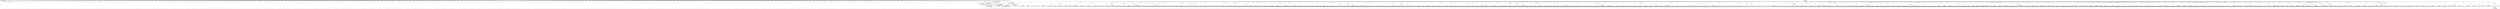 digraph "0_ImageMagick_56d6e20de489113617cbbddaf41e92600a34db22@pointer" {
"1008168" [label="(Call,(const char *) attributes[i++])"];
"1008146" [label="(Call,attributes == (const xmlChar **) NULL)"];
"1000185" [label="(MethodParameterIn,const xmlChar **attributes)"];
"1008148" [label="(Call,(const xmlChar **) NULL)"];
"1008142" [label="(Call,(Image *) NULL)"];
"1000237" [label="(Call,(char *) NULL)"];
"1000232" [label="(Call,(const char *) NULL)"];
"1008166" [label="(Call,keyword=(const char *) attributes[i++])"];
"1008202" [label="(Call,LocaleCompare(keyword,\"color\"))"];
"1008201" [label="(Call,LocaleCompare(keyword,\"color\") == 0)"];
"1008302" [label="(Call,SetMSLAttributes(msl_info,keyword,value))"];
"1008222" [label="(Call,ConcatenateMagickString(msl_info->image_info[n]->\n                      filename,value,MaxTextExtent))"];
"1008210" [label="(Call,CopyMagickString(msl_info->image_info[n]->filename,\n                      \"xc:\",MaxTextExtent))"];
"1008208" [label="(Call,(void) CopyMagickString(msl_info->image_info[n]->filename,\n                      \"xc:\",MaxTextExtent))"];
"1008220" [label="(Call,(void) ConcatenateMagickString(msl_info->image_info[n]->\n                      filename,value,MaxTextExtent))"];
"1008311" [label="(Call,SetMSLAttributes(msl_info,keyword,value))"];
"1008309" [label="(Call,(void) SetMSLAttributes(msl_info,keyword,value))"];
"1019593" [label="(Call,value != NULL)"];
"1019598" [label="(Call,DestroyString(value))"];
"1019596" [label="(Call,value=DestroyString(value))"];
"1008300" [label="(Call,(void) SetMSLAttributes(msl_info,keyword,value))"];
"1009730" [label="(Call,(Image *) NULL)"];
"1008599" [label="(Call,(const char *) attributes[i])"];
"1018046" [label="(Call,(Image*) NULL)"];
"1017467" [label="(Call,(Image *) NULL)"];
"1017623" [label="(Call,(const char *) attributes[i])"];
"1008223" [label="(Call,msl_info->image_info[n]->\n                      filename)"];
"1006461" [label="(Call,(const char *) attributes[i])"];
"1003098" [label="(Call,StringToDouble(value,\n                        (char **) NULL))"];
"1014935" [label="(Call,(const char *) attributes[i++])"];
"1008311" [label="(Call,SetMSLAttributes(msl_info,keyword,value))"];
"1008300" [label="(Call,(void) SetMSLAttributes(msl_info,keyword,value))"];
"1014502" [label="(Call,(Image *) NULL)"];
"1018943" [label="(Call,attributes != (const xmlChar **) NULL)"];
"1003100" [label="(Call,(char **) NULL)"];
"1004484" [label="(Call,(const char *) attributes[i++])"];
"1014729" [label="(Call,(const xmlChar *) NULL)"];
"1006772" [label="(Call,attributes[i] != (const xmlChar *) NULL)"];
"1000234" [label="(Identifier,NULL)"];
"1009820" [label="(Call,(const xmlChar *) NULL)"];
"1004528" [label="(Call,ParseGravityGeometry(msl_info->image[n],value,\n                        &geometry,exception))"];
"1008148" [label="(Call,(const xmlChar **) NULL)"];
"1016133" [label="(Call,(const char *) NULL)"];
"1010162" [label="(Call,ParseChannelOption(value))"];
"1003342" [label="(Call,(const xmlChar *) NULL)"];
"1008856" [label="(Call,(Image *) NULL)"];
"1004334" [label="(Call,(const xmlChar *) NULL)"];
"1019473" [label="(Call,attributes[i] != (const xmlChar *) NULL)"];
"1011845" [label="(Call,ParseCommandOption(MagickGravityOptions,MagickFalse,\n                        value))"];
"1004223" [label="(Call,(Image *) NULL)"];
"1014856" [label="(Call,(Image *) NULL)"];
"1001578" [label="(Call,(const xmlChar *) NULL)"];
"1014978" [label="(Call,(char **) NULL)"];
"1013508" [label="(Call,StringToLong( value ))"];
"1003329" [label="(Call,attributes != (const xmlChar **) NULL)"];
"1019592" [label="(ControlStructure,if ( value != NULL ))"];
"1000838" [label="(Call,CloneString(&draw_info->font,value))"];
"1015667" [label="(Call,StringToDouble(value,\n                        (char **) NULL))"];
"1007963" [label="(Call,attributes[i] != (const xmlChar *) NULL)"];
"1018123" [label="(Call,(Image *) NULL)"];
"1008151" [label="(ControlStructure,break;)"];
"1004977" [label="(Call,attributes[i] != (const xmlChar *) NULL)"];
"1007460" [label="(Call,StringToLong(value))"];
"1010505" [label="(Call,StringToDouble(value,\n                        (char **) NULL))"];
"1011376" [label="(Call,ThrowMSLException(OptionError,\"UnrecognizedBooleanType\",\n                          value))"];
"1004729" [label="(Call,(const xmlChar *) NULL)"];
"1013621" [label="(Call,(const xmlChar **) NULL)"];
"1009144" [label="(Call,(const char *) attributes[i])"];
"1000692" [label="(Call,ParseCommandOption(MagickAlignOptions,MagickFalse,\n                        value))"];
"1012873" [label="(Call,(const char *) attributes[i++])"];
"1010794" [label="(Call,attributes[i] != (const xmlChar *) NULL)"];
"1010168" [label="(Call,ThrowMSLException(OptionError,\"UnrecognizedChannelType\",\n                          value))"];
"1016664" [label="(Call,StringToLong(value))"];
"1016231" [label="(Call,SetImageProperty(msl_info->image[n],keyword,value))"];
"1008628" [label="(Call,(char **) NULL)"];
"1018781" [label="(Call,(Image *) NULL)"];
"1001605" [label="(Call,(const char *) attributes[i])"];
"1003476" [label="(Call,(Image *) NULL)"];
"1015173" [label="(Call,StringToUnsignedLong(value))"];
"1000279" [label="(Call,(Image *) NULL)"];
"1009307" [label="(Call,StringToLong(value))"];
"1019173" [label="(Call,(char **) NULL)"];
"1018251" [label="(Call,(Image*) NULL)"];
"1005603" [label="(Call,(char **) NULL)"];
"1001764" [label="(Call,(const char *) attributes[i++])"];
"1010711" [label="(Call,QueryMagickColor(value,&fill_color,exception))"];
"1011788" [label="(Call,CloneString(&draw_info->font,value))"];
"1003974" [label="(Call,ThrowMSLException(OptionError,\"UnrecognizedBooleanType\",\n                          value))"];
"1012946" [label="(Call,(Image *) NULL)"];
"1017585" [label="(Call,(const xmlChar **) NULL)"];
"1005877" [label="(Call,ParseGeometry(value,&geometry_info))"];
"1018952" [label="(Call,attributes[i] != (const xmlChar *) NULL)"];
"1006241" [label="(Call,(const xmlChar *) NULL)"];
"1009874" [label="(Call,StringToDouble(value,\n                        (char **) NULL))"];
"1009938" [label="(Call,StringToDouble(value,\n                        (char **) NULL))"];
"1012651" [label="(Call,(const xmlChar **) NULL)"];
"1011967" [label="(Call,ParseGeometry(value,&geometry_info))"];
"1005478" [label="(Call,ThrowMSLException(OptionError,\"UnrecognizedGravityType\",\n                          value))"];
"1009346" [label="(Call,StringToLong(value))"];
"1017032" [label="(Call,(const char *) attributes[i++])"];
"1014011" [label="(Call,(const char *) attributes[i++])"];
"1016068" [label="(Call,StringToLong( value ))"];
"1012993" [label="(Call,(Image *) NULL)"];
"1017221" [label="(Call,(Image *) NULL)"];
"1003024" [label="(Call,(const char *) attributes[i])"];
"1011331" [label="(Call,ParseCommandOption(MagickBooleanOptions,MagickFalse,\n                        value))"];
"1016433" [label="(Call,ParseCommandOption(MagickBooleanOptions,MagickFalse,\n                        value))"];
"1005777" [label="(Call,QueryColorDatabase(value,&draw_info->stroke,\n                        exception))"];
"1005756" [label="(Call,ThrowMSLException(OptionError,\"UnrecognizedStretchType\",\n                          value))"];
"1018373" [label="(Call,(const char *) attributes[i])"];
"1000529" [label="(Call,attributes[i] != (const xmlChar *) NULL)"];
"1014248" [label="(Call,(Image *) NULL)"];
"1007724" [label="(Call,(char **) NULL)"];
"1007223" [label="(Call,(const xmlChar *) NULL)"];
"1003220" [label="(Call,StringToLong(value))"];
"1002993" [label="(Call,attributes[i] != (const xmlChar *) NULL)"];
"1005808" [label="(Call,ParseCommandOption(MagickStyleOptions,MagickFalse,\n                        value))"];
"1015865" [label="(Call,LocaleCompare(property,value))"];
"1015143" [label="(Call,ParseRegionGeometry(msl_info->image[n],value,\n                        &geometry,exception))"];
"1009893" [label="(Call,(char **) NULL)"];
"1004956" [label="(Call,(Image *) NULL)"];
"1003585" [label="(Call,ThrowMSLException(OptionError,\"UnrecognizedChannelType\",\n                          value))"];
"1010732" [label="(Call,StringToDouble(value,\n                        (char **) NULL))"];
"1001337" [label="(Call,StringToLong(value))"];
"1014663" [label="(Call,(Image *) NULL)"];
"1006434" [label="(Call,(const xmlChar *) NULL)"];
"1012757" [label="(Call,StringToLong(value))"];
"1015597" [label="(Call,ParseCommandOption(MagickColorspaceOptions,\n                        MagickFalse,value))"];
"1013026" [label="(Call,(const char *) attributes[i++])"];
"1001156" [label="(Call,StringToLong(value))"];
"1002331" [label="(Call,(const xmlChar *) NULL)"];
"1008729" [label="(Call,(Image *) NULL)"];
"1015066" [label="(Call,(Image *) NULL)"];
"1007077" [label="(Call,attributes[i] != (const xmlChar *) NULL)"];
"1006523" [label="(Call,(char **) NULL)"];
"1000392" [label="(Call,ParseCommandOption(MagickNoiseOptions,MagickFalse,\n                        value))"];
"1012102" [label="(Call,StringToLong(value))"];
"1014268" [label="(Call,attributes != (const xmlChar **) NULL)"];
"1002499" [label="(Call,(Image *) NULL)"];
"1000862" [label="(Call,ParsePageGeometry(msl_info->image[n],value,\n                        &geometry,exception))"];
"1003604" [label="(Call,QueryColorDatabase(value,\n                        &composite_image->background_color,exception))"];
"1012861" [label="(Call,attributes[i] != (const xmlChar *) NULL)"];
"1007416" [label="(Call,StringToLong(value))"];
"1016408" [label="(Call,ParseGeometry(value,&geometry_info))"];
"1019031" [label="(Call,(const char *) NULL)"];
"1013260" [label="(Call,attributes[i] != (const xmlChar *) NULL)"];
"1008883" [label="(Call,attributes[i] != (const xmlChar *) NULL)"];
"1009667" [label="(Call,attributes[i] != (const xmlChar *) NULL)"];
"1007794" [label="(Call,StringToDouble(value,(char **) NULL))"];
"1010906" [label="(Call,attributes[i] != (const xmlChar *) NULL)"];
"1007655" [label="(Call,attributes != (const xmlChar **) NULL)"];
"1019526" [label="(Call,CopyMagickString(msl_info->image[n]->filename,value,\n                      MaxTextExtent))"];
"1008145" [label="(ControlStructure,if (attributes == (const xmlChar **) NULL))"];
"1007668" [label="(Call,(const xmlChar *) NULL)"];
"1012122" [label="(Call,ThrowMSLException(OptionError,\"UnrecognizedStyleType\",\n                          value))"];
"1005116" [label="(Call,(const char *) attributes[i++])"];
"1008166" [label="(Call,keyword=(const char *) attributes[i++])"];
"1007621" [label="(Call,(Image *) NULL)"];
"1018821" [label="(Call,(Image *) NULL)"];
"1019118" [label="(Call,attributes[i] != (const xmlChar *) NULL)"];
"1013005" [label="(Call,attributes != (const xmlChar **) NULL)"];
"1000232" [label="(Call,(const char *) NULL)"];
"1011472" [label="(Call,(const xmlChar **) NULL)"];
"1013107" [label="(Call,(char **) NULL)"];
"1005577" [label="(Call,CloneString(&draw_info->primitive,value))"];
"1011650" [label="(Call,ThrowMSLException(OptionError,\"UnrecognizedAlignType\",\n                          value))"];
"1013619" [label="(Call,attributes == (const xmlChar **) NULL)"];
"1007219" [label="(Call,attributes[i] != (const xmlChar *) NULL)"];
"1000235" [label="(Call,value=(char *) NULL)"];
"1017604" [label="(Call,(const char *) attributes[i++])"];
"1008762" [label="(Call,(const char *) attributes[i++])"];
"1005546" [label="(Call,ConcatenateString(&draw_info->primitive,value))"];
"1005995" [label="(Call,StringToLong(value))"];
"1003814" [label="(Call,StringToLong(value))"];
"1018560" [label="(Call,(Image *) NULL)"];
"1016302" [label="(Call,attributes[i] != (const xmlChar *) NULL)"];
"1006249" [label="(Call,(const char *) attributes[i++])"];
"1007275" [label="(Call,ParseCommandOption(MagickComposeOptions,\n                        MagickFalse,value))"];
"1003448" [label="(Call,(const char *) NULL)"];
"1015731" [label="(Call,attributes == (const xmlChar **) NULL)"];
"1000307" [label="(Call,(const xmlChar *) NULL)"];
"1010825" [label="(Call,(const char *) attributes[i])"];
"1011679" [label="(Call,ThrowMSLException(OptionError,\"UnrecognizedBooleanType\",\n                          value))"];
"1008874" [label="(Call,attributes != (const xmlChar **) NULL)"];
"1019122" [label="(Call,(const xmlChar *) NULL)"];
"1003636" [label="(Call,ParsePageGeometry(msl_info->image[n],value,\n                        &geometry,exception))"];
"1015733" [label="(Call,(const xmlChar **) NULL)"];
"1016250" [label="(Call,SetImageProperty(msl_info->image[n],keyword,value))"];
"1017362" [label="(Call,StringToDouble(value,\n                        (char **) NULL))"];
"1018222" [label="(Call,LocaleCompare(theAttr, value))"];
"1008947" [label="(Call,ThrowMSLException(OptionError,\"UnrecognizedBooleanType\",\n                          value))"];
"1008651" [label="(Call,(char **) NULL)"];
"1010806" [label="(Call,(const char *) attributes[i++])"];
"1017596" [label="(Call,(const xmlChar *) NULL)"];
"1002533" [label="(Call,(const char *) attributes[i++])"];
"1002705" [label="(Call,attributes[i] != (const xmlChar *) NULL)"];
"1007108" [label="(Call,(const char *) attributes[i])"];
"1017492" [label="(Call,(const xmlChar *) NULL)"];
"1003350" [label="(Call,(const char *) attributes[i++])"];
"1017427" [label="(Call,(Image *) NULL)"];
"1004558" [label="(Call,StringToLong(value))"];
"1015276" [label="(Call,(Image *) NULL)"];
"1009698" [label="(Call,(const char *) attributes[i])"];
"1018149" [label="(Call,(const xmlChar *) NULL)"];
"1007345" [label="(Call,ParsePageGeometry(msl_info->image[n],value,\n                        &geometry,exception))"];
"1008282" [label="(Call,(Image *) NULL)"];
"1005095" [label="(Call,attributes != (const xmlChar **) NULL)"];
"1008160" [label="(Call,(const xmlChar *) NULL)"];
"1000185" [label="(MethodParameterIn,const xmlChar **attributes)"];
"1013693" [label="(Call,StringToDouble(value,\n                        (char **) NULL))"];
"1004968" [label="(Call,attributes != (const xmlChar **) NULL)"];
"1019108" [label="(Call,attributes == (const xmlChar **) NULL)"];
"1008200" [label="(ControlStructure,if (LocaleCompare(keyword,\"color\") == 0))"];
"1002109" [label="(Call,QueryColorDatabase(value,\n                        &msl_info->image[n]->border_color,exception))"];
"1000541" [label="(Call,(const char *) attributes[i++])"];
"1016551" [label="(Call,attributes[i] != (const xmlChar *) NULL)"];
"1011228" [label="(Call,(const xmlChar *) NULL)"];
"1011479" [label="(Call,attributes[i] != (const xmlChar *) NULL)"];
"1017254" [label="(Call,(const char *) attributes[i++])"];
"1006803" [label="(Call,(const char *) attributes[i])"];
"1003769" [label="(Call,LocaleCompare(value,value))"];
"1010626" [label="(Call,(const xmlChar *) NULL)"];
"1013264" [label="(Call,(const xmlChar *) NULL)"];
"1018710" [label="(Call,(char **) NULL)"];
"1000895" [label="(Call,ParseCommandOption(MagickGravityOptions,\n                        MagickFalse,value))"];
"1015773" [label="(Call,(const char *) attributes[i])"];
"1004756" [label="(Call,(const char *) attributes[i])"];
"1007056" [label="(Call,(Image *) NULL)"];
"1018629" [label="(Call,(Image *) NULL)"];
"1012008" [label="(Call,(char **) NULL)"];
"1004781" [label="(Call,StringToLong(value))"];
"1017908" [label="(Call,(Image*) NULL)"];
"1015948" [label="(Call,ParseGeometry(value,&geometry_info))"];
"1001565" [label="(Call,attributes != (const xmlChar **) NULL)"];
"1010106" [label="(Call,attributes[i] != (const xmlChar *) NULL)"];
"1006586" [label="(Call,(Image *) NULL)"];
"1010507" [label="(Call,(char **) NULL)"];
"1004701" [label="(Call,(Image *) NULL)"];
"1011282" [label="(Call,StringToLong(value))"];
"1018708" [label="(Call,StringToDouble(value,\n                        (char **) NULL))"];
"1002068" [label="(Call,ParseCommandOption(MagickComposeOptions,MagickFalse,\n                        value))"];
"1010304" [label="(Call,(const char *) attributes[i])"];
"1008568" [label="(Call,attributes == (const xmlChar **) NULL)"];
"1010285" [label="(Call,(const char *) attributes[i++])"];
"1004108" [label="(Call,StringToLong(value))"];
"1008556" [label="(Call,(Image *) NULL)"];
"1017020" [label="(Call,attributes[i] != (const xmlChar *) NULL)"];
"1006711" [label="(Call,(Image *) NULL)"];
"1017972" [label="(Call,(const char *) attributes[i])"];
"1001983" [label="(Call,(Image *) NULL)"];
"1003694" [label="(Call,ThrowMSLException(OptionError,\"UnrecognizedGravityType\",\n                          value))"];
"1017944" [label="(Call,(const xmlChar *) NULL)"];
"1018945" [label="(Call,(const xmlChar **) NULL)"];
"1008486" [label="(Call,(Image *) NULL)"];
"1018416" [label="(Call,(Image *) NULL)"];
"1013153" [label="(Call,(Image *) NULL)"];
"1019110" [label="(Call,(const xmlChar **) NULL)"];
"1005104" [label="(Call,attributes[i] != (const xmlChar *) NULL)"];
"1008170" [label="(Call,attributes[i++])"];
"1004737" [label="(Call,(const char *) attributes[i++])"];
"1008206" [label="(Block,)"];
"1012054" [label="(Call,ParseCommandOption(MagickStretchOptions,MagickFalse,\n                        value))"];
"1004321" [label="(Call,attributes != (const xmlChar **) NULL)"];
"1008876" [label="(Call,(const xmlChar **) NULL)"];
"1007796" [label="(Call,(char **) NULL)"];
"1019259" [label="(Call,(const char *) attributes[i++])"];
"1009457" [label="(Call,attributes != (const xmlChar **) NULL)"];
"1018177" [label="(Call,(const char *) attributes[i])"];
"1017918" [label="(Call,(Image *) NULL)"];
"1015555" [label="(Call,(const char *) attributes[i])"];
"1013528" [label="(Call,StringToLong( value ))"];
"1008649" [label="(Call,StringToDouble(value,(char **) NULL))"];
"1004718" [label="(Call,(const xmlChar **) NULL)"];
"1005399" [label="(Call,CloneString(&draw_info->family,value))"];
"1010684" [label="(Call,ThrowMSLException(OptionError,\"UnrecognizedChannelType\",\n                          value))"];
"1008230" [label="(Identifier,value)"];
"1014913" [label="(Call,attributes == (const xmlChar **) NULL)"];
"1009914" [label="(Call,ParseGeometry(value,&geometry_info))"];
"1010470" [label="(Call,ParseGeometry(value,&geometry_info))"];
"1006293" [label="(Call,ParseGeometry(value,&geometry_info))"];
"1009104" [label="(Call,attributes != (const xmlChar **) NULL)"];
"1003452" [label="(Call,LocaleCompare(attribute,value))"];
"1010545" [label="(Call,(Image *) NULL)"];
"1004476" [label="(Call,(const xmlChar *) NULL)"];
"1007955" [label="(Call,(const xmlChar **) NULL)"];
"1014055" [label="(Call,ParseCommandOption(MagickFilterOptions,MagickFalse,\n                        value))"];
"1004443" [label="(Call,(Image *) NULL)"];
"1005702" [label="(Call,(char **) NULL)"];
"1018731" [label="(Call,ParseGeometry(value,&geometry_info))"];
"1011909" [label="(Call,(char **) NULL)"];
"1010896" [label="(Call,attributes == (const xmlChar **) NULL)"];
"1004147" [label="(Call,StringToLong(value))"];
"1000785" [label="(Call,CloneString(&draw_info->encoding,value))"];
"1018983" [label="(Call,(const char *) attributes[i])"];
"1006679" [label="(Call,(const char *) attributes[i])"];
"1009559" [label="(Call,(char **) NULL)"];
"1009478" [label="(Call,(const char *) attributes[i++])"];
"1016998" [label="(Call,(Image *) NULL)"];
"1001203" [label="(Call,CloneString(&draw_info->text,value))"];
"1016530" [label="(Call,(Image *) NULL)"];
"1012165" [label="(Call,ParseGeometry(value,&geometry_info))"];
"1005008" [label="(Call,(const char *) attributes[i])"];
"1005566" [label="(Call,(char **) NULL)"];
"1009557" [label="(Call,StringToDouble(value,\n                        (char **) NULL))"];
"1008314" [label="(Identifier,value)"];
"1002635" [label="(Call,(Image *) NULL)"];
"1012914" [label="(Call,value == (char *) NULL)"];
"1002016" [label="(Call,(const xmlChar *) NULL)"];
"1017744" [label="(Call,(const xmlChar *) NULL)"];
"1009282" [label="(Call,StringToDouble(value,(char **) NULL))"];
"1005097" [label="(Call,(const xmlChar **) NULL)"];
"1018137" [label="(Call,(const xmlChar **) NULL)"];
"1011368" [label="(Call,ParseCommandOption(MagickBooleanOptions,MagickFalse,\n                        value))"];
"1015895" [label="(Call,ParseCommandOption(\n                    MagickColorspaceOptions,MagickFalse,value))"];
"1004884" [label="(Call,(const char *) attributes[i])"];
"1019601" [label="(Identifier,exception)"];
"1008355" [label="(Call,attributes[i] != (const xmlChar *) NULL)"];
"1018873" [label="(Call,(const char *) attributes[i])"];
"1006890" [label="(Call,(Image *) NULL)"];
"1015288" [label="(Call,attributes != (const xmlChar **) NULL)"];
"1001814" [label="(Call,ThrowMSLException(OptionError,\"UnrecognizedChannelType\",\n                          value))"];
"1004306" [label="(Call,(Image *) NULL)"];
"1013999" [label="(Call,attributes[i] != (const xmlChar *) NULL)"];
"1010615" [label="(Call,(const xmlChar **) NULL)"];
"1004503" [label="(Call,(const char *) attributes[i])"];
"1018135" [label="(Call,attributes == (const xmlChar **) NULL)"];
"1004916" [label="(Call,(Image *) NULL)"];
"1009466" [label="(Call,attributes[i] != (const xmlChar *) NULL)"];
"1016293" [label="(Call,attributes != (const xmlChar **) NULL)"];
"1002574" [label="(Call,StringToDouble(value,(char **) NULL))"];
"1003989" [label="(Call,(Image *) NULL)"];
"1012916" [label="(Call,(char *) NULL)"];
"1000522" [label="(Call,(const xmlChar **) NULL)"];
"1002451" [label="(Call,(Image *) NULL)"];
"1014605" [label="(Call,StringToLong( value ))"];
"1011015" [label="(Call,(Image *) NULL)"];
"1006330" [label="(Call,(char **) NULL)"];
"1000359" [label="(Call,ParseChannelOption(value))"];
"1008233" [label="(Identifier,next_image)"];
"1003966" [label="(Call,ParseCommandOption(MagickBooleanOptions,MagickFalse,\n                        value))"];
"1008606" [label="(Call,CopyMagickString(key,value,MaxTextExtent))"];
"1002597" [label="(Call,StringToLong( value ))"];
"1001108" [label="(Call,ParseCommandOption(MagickStretchOptions,\n                        MagickFalse,value))"];
"1000220" [label="(Call,msl_info=(MSLInfo *) context)"];
"1014120" [label="(Call,StringToUnsignedLong(value))"];
"1012239" [label="(Call,StringToLong(value))"];
"1016886" [label="(Call,StringToDouble(value,(char **) NULL))"];
"1004323" [label="(Call,(const xmlChar **) NULL)"];
"1000936" [label="(Call,(char **) NULL)"];
"1004989" [label="(Call,(const char *) attributes[i++])"];
"1006216" [label="(Call,(Image *) NULL)"];
"1008367" [label="(Call,(const char *) attributes[i++])"];
"1016823" [label="(Call,attributes != (const xmlChar **) NULL)"];
"1008204" [label="(Literal,\"color\")"];
"1000959" [label="(Call,(char **) NULL)"];
"1011491" [label="(Call,(const char *) attributes[i++])"];
"1000533" [label="(Call,(const xmlChar *) NULL)"];
"1018113" [label="(Call,(Image*) NULL)"];
"1008305" [label="(Identifier,value)"];
"1004330" [label="(Call,attributes[i] != (const xmlChar *) NULL)"];
"1002848" [label="(Call,StringToLong(value))"];
"1017831" [label="(Call,StringToDouble(value,\n                        (char **) NULL))"];
"1003831" [label="(Call,SetImageArtifact(msl_info->image[n],\n                                            \"compose:args\",value))"];
"1013667" [label="(Call,(const char *) attributes[i])"];
"1012922" [label="(Call,CopyMagickString(msl_info->image_info[n]->filename,\n                       value,MaxTextExtent))"];
"1000315" [label="(Call,(const char *) attributes[i++])"];
"1005564" [label="(Call,StringToDouble(value,\n                        (char **) NULL))"];
"1005726" [label="(Call,(char **) NULL)"];
"1005338" [label="(Call,CloneString(&draw_info->density,value))"];
"1017121" [label="(Call,StringToLong( value ))"];
"1008570" [label="(Call,(const xmlChar **) NULL)"];
"1012865" [label="(Call,(const xmlChar *) NULL)"];
"1012283" [label="(Call,StringToLong(value))"];
"1017564" [label="(Call,(Image *) NULL)"];
"1016909" [label="(Call,StringToLong( value ))"];
"1017387" [label="(Call,StringToLong(value))"];
"1009106" [label="(Call,(const xmlChar **) NULL)"];
"1018835" [label="(Call,(const xmlChar **) NULL)"];
"1000934" [label="(Call,StringToDouble(value,(char **) NULL))"];
"1008346" [label="(Call,attributes != (const xmlChar **) NULL)"];
"1007182" [label="(Call,(Image *) NULL)"];
"1017519" [label="(Call,(const char *) attributes[i])"];
"1008167" [label="(Identifier,keyword)"];
"1018321" [label="(Call,(Image *) NULL)"];
"1001783" [label="(Call,(const char *) attributes[i])"];
"1012970" [label="(Call,SetMSLAttributes(msl_info,keyword,value))"];
"1000729" [label="(Call,ThrowMSLException(OptionError,\"UnrecognizedBooleanType\",\n                          value))"];
"1004463" [label="(Call,attributes != (const xmlChar **) NULL)"];
"1008334" [label="(Call,(Image *) NULL)"];
"1019463" [label="(Call,attributes == (const xmlChar **) NULL)"];
"1014806" [label="(Call,ParseGeometry(value,&geometry_info))"];
"1014277" [label="(Call,attributes[i] != (const xmlChar *) NULL)"];
"1014090" [label="(Call,ParseRegionGeometry(msl_info->image[n],value,\n                        &geometry,exception))"];
"1007967" [label="(Call,(const xmlChar *) NULL)"];
"1001168" [label="(Call,ParseCommandOption(MagickStyleOptions,MagickFalse,\n                        value))"];
"1017364" [label="(Call,(char **) NULL)"];
"1008176" [label="(Identifier,value)"];
"1010414" [label="(Call,attributes[i] != (const xmlChar *) NULL)"];
"1002997" [label="(Call,(const xmlChar *) NULL)"];
"1008219" [label="(Identifier,MaxTextExtent)"];
"1017327" [label="(Call,ParseGeometry(value,&geometry_info))"];
"1009658" [label="(Call,attributes != (const xmlChar **) NULL)"];
"1015903" [label="(Call,ThrowMSLException(OptionError,\"UnrecognizedColorspace\",\n                      value))"];
"1010898" [label="(Call,(const xmlChar **) NULL)"];
"1019598" [label="(Call,DestroyString(value))"];
"1015515" [label="(Call,attributes != (const xmlChar **) NULL)"];
"1002076" [label="(Call,ThrowMSLException(OptionError,\"UnrecognizedComposeType\",\n                          value))"];
"1014063" [label="(Call,ThrowMSLException(OptionError,\"UnrecognizedNoiseType\",\n                          value))"];
"1005661" [label="(Call,ParseGeometry(value,&geometry_info))"];
"1017481" [label="(Call,(const xmlChar **) NULL)"];
"1008939" [label="(Call,ParseCommandOption(MagickBooleanOptions,MagickFalse,\n                        value))"];
"1014556" [label="(Call,(const char *) attributes[i])"];
"1014003" [label="(Call,(const xmlChar *) NULL)"];
"1008140" [label="(Call,MSLPushImage(msl_info,(Image *) NULL))"];
"1016682" [label="(Call,StringToDouble(value,\n                        (char **) NULL))"];
"1001731" [label="(Call,(Image *) NULL)"];
"1005384" [label="(Call,QueryColorDatabase(value,&draw_info->fill,\n                        exception))"];
"1008781" [label="(Call,(const char *) attributes[i])"];
"1015487" [label="(Call,(Image *) NULL)"];
"1009001" [label="(Call,LocaleCompare(attribute,value))"];
"1013272" [label="(Call,(const char *) attributes[i++])"];
"1011255" [label="(Call,(const char *) attributes[i])"];
"1008165" [label="(Block,)"];
"1011907" [label="(Call,StringToDouble(value,(char **) NULL))"];
"1018346" [label="(Call,(const xmlChar *) NULL)"];
"1001876" [label="(Call,StringToDouble(value,(char **) NULL))"];
"1004853" [label="(Call,attributes[i] != (const xmlChar *) NULL)"];
"1011774" [label="(Call,CloneString(&draw_info->family,value))"];
"1015927" [label="(Call,SetImageProperty(msl_info->image[n],keyword,value))"];
"1014528" [label="(Call,(const xmlChar *) NULL)"];
"1012083" [label="(Call,QueryColorDatabase(value,&draw_info->stroke,\n                        exception))"];
"1003765" [label="(Call,(const char *) NULL)"];
"1003943" [label="(Call,(char **) NULL)"];
"1010418" [label="(Call,(const xmlChar *) NULL)"];
"1001315" [label="(Call,StringToLong(value))"];
"1018071" [label="(Call,(Image *) NULL)"];
"1005296" [label="(Call,ParseCommandOption(MagickBooleanOptions,MagickFalse,\n                        value))"];
"1010884" [label="(Call,(Image *) NULL)"];
"1002239" [label="(Call,(Image *) NULL)"];
"1007015" [label="(Call,(Image *) NULL)"];
"1018276" [label="(Call,(Image *) NULL)"];
"1017740" [label="(Call,attributes[i] != (const xmlChar *) NULL)"];
"1008590" [label="(Call,(const char *) attributes[i++])"];
"1012662" [label="(Call,(const xmlChar *) NULL)"];
"1007751" [label="(Call,ThrowMSLException(OptionError,\"UnrecognizedChannelType\",\n                          value))"];
"1015753" [label="(Call,(const char *) attributes[i++])"];
"1010097" [label="(Call,attributes != (const xmlChar **) NULL)"];
"1002383" [label="(Call,QueryColorDatabase(value,&target,\n                        &msl_info->image[n]->exception))"];
"1012006" [label="(Call,StringToDouble(value,(char **) NULL))"];
"1008205" [label="(Literal,0)"];
"1008199" [label="(Block,)"];
"1012851" [label="(Call,attributes == (const xmlChar **) NULL)"];
"1016362" [label="(Call,(char **) NULL)"];
"1014756" [label="(Call,(const char *) attributes[i])"];
"1001752" [label="(Call,attributes[i] != (const xmlChar *) NULL)"];
"1006237" [label="(Call,attributes[i] != (const xmlChar *) NULL)"];
"1006639" [label="(Call,attributes != (const xmlChar **) NULL)"];
"1016090" [label="(Call,SetImageProperty(msl_info->image[n],keyword,value))"];
"1010922" [label="(Call,(const char *) attributes[i++])"];
"1004832" [label="(Call,(Image *) NULL)"];
"1018641" [label="(Call,attributes != (const xmlChar **) NULL)"];
"1010110" [label="(Call,(const xmlChar *) NULL)"];
"1009891" [label="(Call,StringToDouble(value,\n                        (char **) NULL))"];
"1006931" [label="(Call,(Image *) NULL)"];
"1008218" [label="(Literal,\"xc:\")"];
"1010678" [label="(Call,ParseChannelOption(value))"];
"1000763" [label="(Call,CloneString(&draw_info->density,value))"];
"1013929" [label="(Call,(Image *) NULL)"];
"1009203" [label="(Call,(char **) NULL)"];
"1017672" [label="(Call,StringToDouble(value,\n                        (char **) NULL))"];
"1014785" [label="(Call,(char **) NULL)"];
"1000303" [label="(Call,attributes[i] != (const xmlChar *) NULL)"];
"1003686" [label="(Call,ParseCommandOption(MagickGravityOptions,MagickFalse,\n                        value))"];
"1013762" [label="(Call,StringToDouble(value,(char **) NULL))"];
"1016360" [label="(Call,StringToDouble(value,\n                        (char **) NULL))"];
"1008413" [label="(Call,StringToDouble(value,\n                        (char **) NULL))"];
"1007941" [label="(Call,(Image *) NULL)"];
"1003532" [label="(Call,(const char *) attributes[i])"];
"1013105" [label="(Call,StringToDouble(value,\n                        (char **) NULL))"];
"1013785" [label="(Call,StringToDouble(value,(char **) NULL))"];
"1008887" [label="(Call,(const xmlChar *) NULL)"];
"1009470" [label="(Call,(const xmlChar *) NULL)"];
"1019247" [label="(Call,attributes[i] != (const xmlChar *) NULL)"];
"1012658" [label="(Call,attributes[i] != (const xmlChar *) NULL)"];
"1013717" [label="(Call,ParseGeometry(value,&geometry_info))"];
"1003369" [label="(Call,(const char *) attributes[i])"];
"1019547" [label="(Call,SetMSLAttributes(msl_info,keyword,value))"];
"1006430" [label="(Call,attributes[i] != (const xmlChar *) NULL)"];
"1002717" [label="(Call,(const char *) attributes[i++])"];
"1002012" [label="(Call,attributes[i] != (const xmlChar *) NULL)"];
"1009113" [label="(Call,attributes[i] != (const xmlChar *) NULL)"];
"1004081" [label="(Call,(Image *) NULL)"];
"1005700" [label="(Call,StringToDouble(value,(char **) NULL))"];
"1015528" [label="(Call,(const xmlChar *) NULL)"];
"1010273" [label="(Call,attributes[i] != (const xmlChar *) NULL)"];
"1006765" [label="(Call,(const xmlChar **) NULL)"];
"1012893" [label="(Call,(const char *) attributes[i])"];
"1004660" [label="(Call,(Image *) NULL)"];
"1007991" [label="(Call,CopyMagickString(key,value,MaxTextExtent))"];
"1014955" [label="(Call,(const char *) attributes[i])"];
"1002181" [label="(Call,StringToLong(value))"];
"1004602" [label="(Call,StringToLong(value))"];
"1000400" [label="(Call,ThrowMSLException(OptionError,\"UnrecognizedNoiseType\",\n                          value))"];
"1008202" [label="(Call,LocaleCompare(keyword,\"color\"))"];
"1017101" [label="(Call,StringToLong( value ))"];
"1017024" [label="(Call,(const xmlChar *) NULL)"];
"1010798" [label="(Call,(const xmlChar *) NULL)"];
"1017273" [label="(Call,(const char *) attributes[i])"];
"1015745" [label="(Call,(const xmlChar *) NULL)"];
"1001808" [label="(Call,ParseChannelOption(value))"];
"1010941" [label="(Call,(const char *) attributes[i])"];
"1008146" [label="(Call,attributes == (const xmlChar **) NULL)"];
"1017233" [label="(Call,attributes != (const xmlChar **) NULL)"];
"1016888" [label="(Call,(char **) NULL)"];
"1008144" [label="(Identifier,NULL)"];
"1012032" [label="(Call,(char **) NULL)"];
"1011853" [label="(Call,ThrowMSLException(OptionError,\"UnrecognizedGravityType\",\n                          value))"];
"1002761" [label="(Call,ParsePageGeometry(msl_info->image[n],value,\n                        &geometry,exception))"];
"1010653" [label="(Call,(const char *) attributes[i])"];
"1008582" [label="(Call,(const xmlChar *) NULL)"];
"1009522" [label="(Call,ParseGeometry(value,&geometry_info))"];
"1006268" [label="(Call,(const char *) attributes[i])"];
"1014737" [label="(Call,(const char *) attributes[i++])"];
"1009807" [label="(Call,attributes != (const xmlChar **) NULL)"];
"1005413" [label="(Call,CloneString(&draw_info->font,value))"];
"1011884" [label="(Call,StringToDouble(value,\n                        (char **) NULL))"];
"1016542" [label="(Call,attributes != (const xmlChar **) NULL)"];
"1014524" [label="(Call,attributes[i] != (const xmlChar *) NULL)"];
"1002043" [label="(Call,(const char *) attributes[i])"];
"1000334" [label="(Call,(const char *) attributes[i])"];
"1014165" [label="(Call,StringToLong(value))"];
"1019301" [label="(Call,QueryMagickColor(value,&target,exception))"];
"1005724" [label="(Call,StringToDouble(value,(char **) NULL))"];
"1009445" [label="(Call,(Image *) NULL)"];
"1007231" [label="(Call,(const char *) attributes[i++])"];
"1001878" [label="(Call,(char **) NULL)"];
"1017648" [label="(Call,ParseGeometry(value,&geometry_info))"];
"1008220" [label="(Call,(void) ConcatenateMagickString(msl_info->image_info[n]->\n                      filename,value,MaxTextExtent))"];
"1006409" [label="(Call,(Image *) NULL)"];
"1008303" [label="(Identifier,msl_info)"];
"1001638" [label="(Call,ThrowMSLException(OptionError,\"UnrecognizedBooleanType\",\n                          value))"];
"1001942" [label="(Call,(Image *) NULL)"];
"1015353" [label="(Call,ParseRegionGeometry(msl_info->image[n],value,\n                        &geometry,exception))"];
"1004472" [label="(Call,attributes[i] != (const xmlChar *) NULL)"];
"1001630" [label="(Call,ParseCommandOption(MagickBooleanOptions,MagickFalse,\n                        value))"];
"1019593" [label="(Call,value != NULL)"];
"1001743" [label="(Call,attributes != (const xmlChar **) NULL)"];
"1001586" [label="(Call,(const char *) attributes[i++])"];
"1006228" [label="(Call,attributes != (const xmlChar **) NULL)"];
"1010137" [label="(Call,(const char *) attributes[i])"];
"1011642" [label="(Call,ParseCommandOption(MagickAlignOptions,MagickFalse,\n                        value))"];
"1008672" [label="(Call,StringToDouble(value,(char **) NULL))"];
"1009780" [label="(Call,(Image *) NULL)"];
"1005748" [label="(Call,ParseCommandOption(MagickStretchOptions,MagickFalse,\n                        value))"];
"1007089" [label="(Call,(const char *) attributes[i++])"];
"1015719" [label="(Call,(Image *) NULL)"];
"1019251" [label="(Call,(const xmlChar *) NULL)"];
"1006964" [label="(Call,(const char *) attributes[i++])"];
"1000824" [label="(Call,CloneString(&draw_info->family,value))"];
"1012785" [label="(Call,ThrowMSLException(OptionError,\"UnrecognizedNoiseType\",\n                          value))"];
"1012149" [label="(Call,CloneString(&draw_info->text,value))"];
"1014398" [label="(Call,StringToLong(value))"];
"1004844" [label="(Call,attributes != (const xmlChar **) NULL)"];
"1012212" [label="(Call,QueryColorDatabase(value,&draw_info->undercolor,\n                        exception))"];
"1015078" [label="(Call,attributes != (const xmlChar **) NULL)"];
"1006368" [label="(Call,(Image *) NULL)"];
"1016845" [label="(Call,(const char *) attributes[i++])"];
"1019225" [label="(Call,(Image *) NULL)"];
"1002948" [label="(Call,(Image *) NULL)"];
"1017583" [label="(Call,attributes != (const xmlChar **) NULL)"];
"1008302" [label="(Call,SetMSLAttributes(msl_info,keyword,value))"];
"1016865" [label="(Call,(const char *) attributes[i])"];
"1000520" [label="(Call,attributes != (const xmlChar **) NULL)"];
"1014783" [label="(Call,StringToDouble(value,\n                        (char **) NULL))"];
"1006857" [label="(Call,(Image *) NULL)"];
"1004970" [label="(Call,(const xmlChar **) NULL)"];
"1007722" [label="(Call,StringToDouble(value,(char **) NULL))"];
"1009201" [label="(Call,StringToDouble(value,\n                        (char **) NULL))"];
"1013488" [label="(Call,StringToLong( value ))"];
"1017719" [label="(Call,(Image *) NULL)"];
"1012814" [label="(Call,StringToLong(value))"];
"1005924" [label="(Call,QueryColorDatabase(value,&draw_info->undercolor,\n                        exception))"];
"1001901" [label="(Call,StringToLong(value))"];
"1000239" [label="(Identifier,NULL)"];
"1016582" [label="(Call,(const char *) attributes[i])"];
"1011200" [label="(Call,(Image *) NULL)"];
"1019597" [label="(Identifier,value)"];
"1011407" [label="(Call,StringToLong(value))"];
"1011735" [label="(Call,CloneString(&draw_info->encoding,value))"];
"1019595" [label="(Identifier,NULL)"];
"1016144" [label="(Call,ParseAbsoluteGeometry(value,&geometry))"];
"1009963" [label="(Call,StringToDouble(value,\n                        (char **) NULL))"];
"1008895" [label="(Call,(const char *) attributes[i++])"];
"1002024" [label="(Call,(const char *) attributes[i++])"];
"1002525" [label="(Call,(const xmlChar *) NULL)"];
"1010266" [label="(Call,(const xmlChar **) NULL)"];
"1004865" [label="(Call,(const char *) attributes[i++])"];
"1014207" [label="(Call,(Image *) NULL)"];
"1013018" [label="(Call,(const xmlChar *) NULL)"];
"1017674" [label="(Call,(char **) NULL)"];
"1007695" [label="(Call,(const char *) attributes[i])"];
"1006328" [label="(Call,StringToDouble(value,\n                        (char **) NULL))"];
"1008626" [label="(Call,StringToDouble(value,(char **) NULL))"];
"1002339" [label="(Call,(const char *) attributes[i++])"];
"1017242" [label="(Call,attributes[i] != (const xmlChar *) NULL)"];
"1013250" [label="(Call,attributes == (const xmlChar **) NULL)"];
"1008578" [label="(Call,attributes[i] != (const xmlChar *) NULL)"];
"1018449" [label="(Call,(const xmlChar *) NULL)"];
"1010622" [label="(Call,attributes[i] != (const xmlChar *) NULL)"];
"1018565" [label="(Call,(Image *) NULL)"];
"1019402" [label="(Call,(Image *) NULL)"];
"1002826" [label="(Call,StringToLong(value))"];
"1008306" [label="(ControlStructure,break;)"];
"1010099" [label="(Call,(const xmlChar **) NULL)"];
"1014308" [label="(Call,(const char *) attributes[i])"];
"1015582" [label="(Call,StringToDouble(value,\n                        (char **) NULL))"];
"1015195" [label="(Call,StringToLong(value))"];
"1008208" [label="(Call,(void) CopyMagickString(msl_info->image_info[n]->filename,\n                      \"xc:\",MaxTextExtent))"];
"1008813" [label="(Call,(Image *) NULL)"];
"1006421" [label="(Call,attributes != (const xmlChar **) NULL)"];
"1017752" [label="(Call,(const char *) attributes[i++])"];
"1003501" [label="(Call,attributes[i] != (const xmlChar *) NULL)"];
"1010264" [label="(Call,attributes != (const xmlChar **) NULL)"];
"1018354" [label="(Call,(const char *) attributes[i++])"];
"1008308" [label="(Block,)"];
"1010850" [label="(Call,FormatLocaleFile(stdout,\"%s\",value))"];
"1019239" [label="(Call,(const xmlChar **) NULL)"];
"1000484" [label="(Call,(Image *) NULL)"];
"1005973" [label="(Call,StringToLong(value))"];
"1008210" [label="(Call,CopyMagickString(msl_info->image_info[n]->filename,\n                      \"xc:\",MaxTextExtent))"];
"1008741" [label="(Call,attributes != (const xmlChar **) NULL)"];
"1008142" [label="(Call,(Image *) NULL)"];
"1007283" [label="(Call,ThrowMSLException(OptionError,\"UnrecognizedComposeType\",\n                          value))"];
"1019279" [label="(Call,(const char *) attributes[i])"];
"1015536" [label="(Call,(const char *) attributes[i++])"];
"1009847" [label="(Call,(const char *) attributes[i])"];
"1007953" [label="(Call,attributes == (const xmlChar **) NULL)"];
"1003579" [label="(Call,ParseChannelOption(value))"];
"1009988" [label="(Call,StringToDouble(value,\n                        (char **) NULL))"];
"1002553" [label="(Call,(const char *) attributes[i])"];
"1014923" [label="(Call,attributes[i] != (const xmlChar *) NULL)"];
"1013695" [label="(Call,(char **) NULL)"];
"1004716" [label="(Call,attributes != (const xmlChar **) NULL)"];
"1010118" [label="(Call,(const char *) attributes[i++])"];
"1017012" [label="(Call,(const xmlChar **) NULL)"];
"1000294" [label="(Call,attributes != (const xmlChar **) NULL)"];
"1016035" [label="(Call,value[len-1] == '%')"];
"1001293" [label="(Call,StringToLong(value))"];
"1010734" [label="(Call,(char **) NULL)"];
"1015016" [label="(Call,(Image *) NULL)"];
"1016333" [label="(Call,(const char *) attributes[i])"];
"1002291" [label="(Call,(Image *) NULL)"];
"1005267" [label="(Call,ParseCommandOption(MagickAlignOptions,MagickFalse,\n                        value))"];
"1012114" [label="(Call,ParseCommandOption(MagickStyleOptions,MagickFalse,\n                        value))"];
"1017500" [label="(Call,(const char *) attributes[i++])"];
"1018854" [label="(Call,(const char *) attributes[i++])"];
"1009940" [label="(Call,(char **) NULL)"];
"1018335" [label="(Call,(const xmlChar **) NULL)"];
"1014725" [label="(Call,attributes[i] != (const xmlChar *) NULL)"];
"1011886" [label="(Call,(char **) NULL)"];
"1018928" [label="(Call,(Image *) NULL)"];
"1015816" [label="(Call,LocaleCompare(property,value))"];
"1002511" [label="(Call,attributes != (const xmlChar **) NULL)"];
"1004981" [label="(Call,(const xmlChar *) NULL)"];
"1019505" [label="(Call,(const char *) attributes[i])"];
"1007975" [label="(Call,(const char *) attributes[i++])"];
"1006660" [label="(Call,(const char *) attributes[i++])"];
"1005108" [label="(Call,(const xmlChar *) NULL)"];
"1005470" [label="(Call,ParseCommandOption(MagickGravityOptions,MagickFalse,\n                        value))"];
"1012261" [label="(Call,StringToLong(value))"];
"1001550" [label="(Call,(Image *) NULL)"];
"1002984" [label="(Call,attributes != (const xmlChar **) NULL)"];
"1003121" [label="(Call,ParsePageGeometry(msl_info->image[n],value,\n                        &geometry,exception))"];
"1013014" [label="(Call,attributes[i] != (const xmlChar *) NULL)"];
"1005059" [label="(Call,(Image *) NULL)"];
"1001680" [label="(Call,(Image *) NULL)"];
"1003075" [label="(Call,QueryColorDatabase(value,&draw_info->fill,\n                        exception))"];
"1015099" [label="(Call,(const char *) attributes[i++])"];
"1014976" [label="(Call,StringToDouble(value,(char **) NULL))"];
"1006546" [label="(Call,StringToLong(value))"];
"1007676" [label="(Call,(const char *) attributes[i++])"];
"1010082" [label="(Call,(Image *) NULL)"];
"1013238" [label="(Call,(Image *) NULL)"];
"1002576" [label="(Call,(char **) NULL)"];
"1005275" [label="(Call,ThrowMSLException(OptionError,\"UnrecognizedAlignType\",\n                          value))"];
"1019035" [label="(Call,LocaleCompare(attribute,value))"];
"1001056" [label="(Call,StringToDouble(value,(char **) NULL))"];
"1018445" [label="(Call,attributes[i] != (const xmlChar *) NULL)"];
"1016833" [label="(Call,attributes[i] != (const xmlChar *) NULL)"];
"1006983" [label="(Call,(const char *) attributes[i])"];
"1010613" [label="(Call,attributes != (const xmlChar **) NULL)"];
"1008359" [label="(Call,(const xmlChar *) NULL)"];
"1004361" [label="(Call,(const char *) attributes[i])"];
"1006442" [label="(Call,(const char *) attributes[i++])"];
"1005304" [label="(Call,ThrowMSLException(OptionError,\"UnrecognizedBooleanType\",\n                          value))"];
"1011224" [label="(Call,attributes[i] != (const xmlChar *) NULL)"];
"1014514" [label="(Call,attributes == (const xmlChar **) NULL)"];
"1007778" [label="(Call,CopyMagickString(gamma,value,MaxTextExtent))"];
"1010634" [label="(Call,(const char *) attributes[i++])"];
"1013639" [label="(Call,(const xmlChar *) NULL)"];
"1010405" [label="(Call,attributes != (const xmlChar **) NULL)"];
"1005816" [label="(Call,ThrowMSLException(OptionError,\"UnrecognizedStyleType\",\n                          value))"];
"1019465" [label="(Call,(const xmlChar **) NULL)"];
"1008201" [label="(Call,LocaleCompare(keyword,\"color\") == 0)"];
"1008750" [label="(Call,attributes[i] != (const xmlChar *) NULL)"];
"1008150" [label="(Identifier,NULL)"];
"1002906" [label="(Call,(Image *) NULL)"];
"1009990" [label="(Call,(char **) NULL)"];
"1013764" [label="(Call,(char **) NULL)"];
"1010329" [label="(Call,ParseChannelOption(value))"];
"1016947" [label="(Call,(Image *) NULL)"];
"1007438" [label="(Call,StringToLong(value))"];
"1001137" [label="(Call,QueryColorDatabase(value,&draw_info->stroke,\n                        exception))"];
"1007984" [label="(Call,(const char *) attributes[i])"];
"1013070" [label="(Call,ParseGeometry(value,&geometry_info))"];
"1015584" [label="(Call,(char **) NULL)"];
"1003181" [label="(Call,StringToLong(value))"];
"1018145" [label="(Call,attributes[i] != (const xmlChar *) NULL)"];
"1008231" [label="(Identifier,MaxTextExtent)"];
"1015524" [label="(Call,attributes[i] != (const xmlChar *) NULL)"];
"1001841" [label="(Call,ParseGeometry(value,&geometry_info))"];
"1016763" [label="(Call,(Image *) NULL)"];
"1000903" [label="(Call,ThrowMSLException(OptionError,\"UnrecognizedGravityType\",\n                          value))"];
"1011510" [label="(Call,(const char *) attributes[i])"];
"1013635" [label="(Call,attributes[i] != (const xmlChar *) NULL)"];
"1011759" [label="(Call,QueryColorDatabase(value,&draw_info->fill,\n                        exception))"];
"1003402" [label="(Call,ThrowMSLException(OptionError,\"UnrecognizedComposeType\",\n                          value))"];
"1002521" [label="(Call,attributes[i] != (const xmlChar *) NULL)"];
"1000560" [label="(Call,(const char *) attributes[i])"];
"1014376" [label="(Call,StringToLong(value))"];
"1007821" [label="(Call,(char **) NULL)"];
"1017479" [label="(Call,attributes != (const xmlChar **) NULL)"];
"1013787" [label="(Call,(char **) NULL)"];
"1007210" [label="(Call,attributes != (const xmlChar **) NULL)"];
"1015301" [label="(Call,(const xmlChar *) NULL)"];
"1010335" [label="(Call,ThrowMSLException(OptionError,\"UnrecognizedChannelType\",\n                          value))"];
"1008257" [label="(Call,(Image *) NULL)"];
"1002986" [label="(Call,(const xmlChar **) NULL)"];
"1008415" [label="(Call,(char **) NULL)"];
"1016278" [label="(Call,(Image *) NULL)"];
"1006943" [label="(Call,attributes != (const xmlChar **) NULL)"];
"1011483" [label="(Call,(const xmlChar *) NULL)"];
"1008026" [label="(Call,SetImageProperty(msl_info->attributes[n],key,value))"];
"1016707" [label="(Call,StringToLong(value))"];
"1016046" [label="(Call,CopyMagickString(tmp,value,len))"];
"1018964" [label="(Call,(const char *) attributes[i++])"];
"1008304" [label="(Identifier,keyword)"];
"1005796" [label="(Call,StringToLong(value))"];
"1001176" [label="(Call,ThrowMSLException(OptionError,\"UnrecognizedStyleType\",\n                          value))"];
"1007316" [label="(Call,QueryColorDatabase(value,\n                        &msl_info->image[n]->matte_color,exception))"];
"1011671" [label="(Call,ParseCommandOption(MagickBooleanOptions,MagickFalse,\n                        value))"];
"1016607" [label="(Call,ParseGeometry(value,&geometry_info))"];
"1014142" [label="(Call,(char **) NULL)"];
"1019596" [label="(Call,value=DestroyString(value))"];
"1017932" [label="(Call,(const xmlChar **) NULL)"];
"1000443" [label="(Call,(Image *) NULL)"];
"1004342" [label="(Call,(const char *) attributes[i++])"];
"1011215" [label="(Call,attributes != (const xmlChar **) NULL)"];
"1018650" [label="(Call,attributes[i] != (const xmlChar *) NULL)"];
"1019594" [label="(Identifier,value)"];
"1003394" [label="(Call,ParseCommandOption(MagickComposeOptions,MagickFalse,\n                        value))"];
"1009809" [label="(Call,(const xmlChar **) NULL)"];
"1000721" [label="(Call,ParseCommandOption(MagickBooleanOptions,\n                        MagickFalse,value))"];
"1010784" [label="(Call,attributes == (const xmlChar **) NULL)"];
"1016387" [label="(Call,(char **) NULL)"];
"1003941" [label="(Call,StringToDouble(value,(char **) NULL))"];
"1016837" [label="(Call,(const xmlChar *) NULL)"];
"1008313" [label="(Identifier,keyword)"];
"1011812" [label="(Call,ParsePageGeometry(msl_info->image[n],value,\n                        &geometry,exception))"];
"1005437" [label="(Call,ParsePageGeometry(msl_info->image[n],value,\n                        &geometry,exception))"];
"1010587" [label="(Call,(Image *) NULL)"];
"1014625" [label="(Call,StringToLong( value ))"];
"1000809" [label="(Call,QueryColorDatabase(value,&draw_info->fill,\n                        exception))"];
"1012670" [label="(Call,(const char *) attributes[i++])"];
"1011236" [label="(Call,(const char *) attributes[i++])"];
"1018157" [label="(Call,(const char *) attributes[i++])"];
"1009117" [label="(Call,(const xmlChar *) NULL)"];
"1015309" [label="(Call,(const char *) attributes[i++])"];
"1001266" [label="(Call,QueryColorDatabase(value,&draw_info->undercolor,\n                        exception))"];
"1017930" [label="(Call,attributes == (const xmlChar **) NULL)"];
"1014438" [label="(Call,(Image *) NULL)"];
"1010203" [label="(Call,ThrowMSLException(OptionError,\"UnrecognizedBooleanType\",\n                          value))"];
"1006486" [label="(Call,ParseGeometry(value,&geometry_info))"];
"1002736" [label="(Call,(const char *) attributes[i])"];
"1018333" [label="(Call,attributes != (const xmlChar **) NULL)"];
"1007140" [label="(Call,(Image *) NULL)"];
"1018681" [label="(Call,(const char *) attributes[i])"];
"1008168" [label="(Call,(const char *) attributes[i++])"];
"1016563" [label="(Call,(const char *) attributes[i++])"];
"1015405" [label="(Call,StringToLong(value))"];
"1018654" [label="(Call,(const xmlChar *) NULL)"];
"1003311" [label="(Call,(Image *) NULL)"];
"1008674" [label="(Call,(char **) NULL)"];
"1019237" [label="(Call,attributes == (const xmlChar **) NULL)"];
"1001574" [label="(Call,attributes[i] != (const xmlChar *) NULL)"];
"1018956" [label="(Call,(const xmlChar *) NULL)"];
"1007664" [label="(Call,attributes[i] != (const xmlChar *) NULL)"];
"1003557" [label="(Call,SetImageArtifact(composite_image,\n                                            \"compose:args\",value))"];
"1008154" [label="(Identifier,i)"];
"1002696" [label="(Call,attributes != (const xmlChar **) NULL)"];
"1015087" [label="(Call,attributes[i] != (const xmlChar *) NULL)"];
"1013972" [label="(Call,(Image *) NULL)"];
"1000700" [label="(Call,ThrowMSLException(OptionError,\"UnrecognizedAlignType\",\n                          value))"];
"1006776" [label="(Call,(const xmlChar *) NULL)"];
"1018842" [label="(Call,attributes[i] != (const xmlChar *) NULL)"];
"1015605" [label="(Call,ThrowMSLException(OptionError,\n                          \"UnrecognizedColorspaceType\",value))"];
"1019171" [label="(Call,StringToDouble(value,(char **) NULL))"];
"1010195" [label="(Call,ParseCommandOption(MagickBooleanOptions,MagickFalse,\n                        value))"];
"1013468" [label="(Call,StringToLong( value ))"];
"1017010" [label="(Call,attributes == (const xmlChar **) NULL)"];
"1010013" [label="(Call,StringToDouble(value,\n                        (char **) NULL))"];
"1001058" [label="(Call,(char **) NULL)"];
"1017592" [label="(Call,attributes[i] != (const xmlChar *) NULL)"];
"1008066" [label="(Call,SetImageProperty(msl_info->attributes[n],key,value))"];
"1014536" [label="(Call,(const char *) attributes[i++])"];
"1016684" [label="(Call,(char **) NULL)"];
"1017488" [label="(Call,attributes[i] != (const xmlChar *) NULL)"];
"1001756" [label="(Call,(const xmlChar *) NULL)"];
"1009169" [label="(Call,QueryMagickColor(value,&target,exception))"];
"1012777" [label="(Call,ParseCommandOption(MagickBooleanOptions,MagickFalse,\n                        value))"];
"1013990" [label="(Call,attributes != (const xmlChar **) NULL)"];
"1004624" [label="(Call,StringToLong(value))"];
"1012689" [label="(Call,(const char *) attributes[i])"];
"1004386" [label="(Call,ParseCommandOption(MagickBooleanOptions,MagickFalse,\n                        value))"];
"1008211" [label="(Call,msl_info->image_info[n]->filename)"];
"1016314" [label="(Call,(const char *) attributes[i++])"];
"1010015" [label="(Call,(char **) NULL)"];
"1012030" [label="(Call,StringToDouble(value,(char **) NULL))"];
"1005522" [label="(Call,ConcatenateString(&draw_info->primitive,value))"];
"1010393" [label="(Call,(Image *) NULL)"];
"1013252" [label="(Call,(const xmlChar **) NULL)"];
"1016642" [label="(Call,StringToLong(value))"];
"1009224" [label="(Call,ParsePageGeometry(msl_info->image[n],value,\n                        &geometry,exception))"];
"1003513" [label="(Call,(const char *) attributes[i++])"];
"1004394" [label="(Call,ThrowMSLException(OptionError,\"UnrecognizedBooleanType\",\n                          value))"];
"1008436" [label="(Call,ParseGeometry(value,&geometry_info))"];
"1014289" [label="(Call,(const char *) attributes[i++])"];
"1004725" [label="(Call,attributes[i] != (const xmlChar *) NULL)"];
"1006648" [label="(Call,attributes[i] != (const xmlChar *) NULL)"];
"1018457" [label="(Call,(const char *) attributes[i++])"];
"1008315" [label="(ControlStructure,break;)"];
"1006521" [label="(Call,StringToDouble(value,\n                        (char **) NULL))"];
"1012961" [label="(Call,SetMSLAttributes(msl_info,keyword,value))"];
"1009605" [label="(Call,(Image *) NULL)"];
"1006763" [label="(Call,attributes != (const xmlChar **) NULL)"];
"1016004" [label="(Call,SetImageProperty(msl_info->image[n],keyword,value))"];
"1006627" [label="(Call,(Image *) NULL)"];
"1010277" [label="(Call,(const xmlChar *) NULL)"];
"1011470" [label="(Call,attributes != (const xmlChar **) NULL)"];
"1002318" [label="(Call,attributes != (const xmlChar **) NULL)"];
"1014577" [label="(Call,ParseMetaGeometry(value,&x,&y,&width,&height))"];
"1015632" [label="(Call,ParseGeometry(value,&geometry_info))"];
"1009081" [label="(Call,(Image *) NULL)"];
"1017052" [label="(Call,(const char *) attributes[i])"];
"1007570" [label="(Call,(Image *) NULL)"];
"1002327" [label="(Call,attributes[i] != (const xmlChar *) NULL)"];
"1014281" [label="(Call,(const xmlChar *) NULL)"];
"1016811" [label="(Call,(Image *) NULL)"];
"1006784" [label="(Call,(const char *) attributes[i++])"];
"1009876" [label="(Call,(char **) NULL)"];
"1016385" [label="(Call,StringToDouble(value,\n                        (char **) NULL))"];
"1010252" [label="(Call,(Image *) NULL)"];
"1013315" [label="(Call,ParseAbsoluteGeometry(value,&geometry))"];
"1017833" [label="(Call,(char **) NULL)"];
"1017871" [label="(Call,(Image *) NULL)"];
"1017796" [label="(Call,ParseGeometry(value,&geometry_info))"];
"1008222" [label="(Call,ConcatenateMagickString(msl_info->image_info[n]->\n                      filename,value,MaxTextExtent))"];
"1017073" [label="(Call,ParseMetaGeometry(value,&x,&y,&width,&height))"];
"1000230" [label="(Call,keyword=(const char *) NULL)"];
"1004580" [label="(Call,StringToLong(value))"];
"1007745" [label="(Call,ParseChannelOption(value))"];
"1006751" [label="(Call,(Image *) NULL)"];
"1009816" [label="(Call,attributes[i] != (const xmlChar *) NULL)"];
"1019150" [label="(Call,(const char *) attributes[i])"];
"1002804" [label="(Call,StringToLong(value))"];
"1006952" [label="(Call,attributes[i] != (const xmlChar *) NULL)"];
"1015741" [label="(Call,attributes[i] != (const xmlChar *) NULL)"];
"1013607" [label="(Call,(Image *) NULL)"];
"1014915" [label="(Call,(const xmlChar **) NULL)"];
"1016555" [label="(Call,(const xmlChar *) NULL)"];
"1001219" [label="(Call,ParseGeometry(value,&geometry_info))"];
"1001017" [label="(Call,ParseGeometry(value,&geometry_info))"];
"1019096" [label="(Call,(Image *) NULL)"];
"1000365" [label="(Call,ThrowMSLException(OptionError,\"UnrecognizedChannelType\",\n                          value))"];
"1003492" [label="(Call,attributes != (const xmlChar **) NULL)"];
"1018476" [label="(Call,(const char *) attributes[i])"];
"1002870" [label="(Call,StringToLong(value))"];
"1015669" [label="(Call,(char **) NULL)"];
"1012853" [label="(Call,(const xmlChar **) NULL)"];
"1015383" [label="(Call,StringToUnsignedLong(value))"];
"1010445" [label="(Call,(const char *) attributes[i])"];
"1015118" [label="(Call,(const char *) attributes[i])"];
"1009965" [label="(Call,(char **) NULL)"];
"1017298" [label="(Call,QueryColorDatabase(value,\n                        &msl_info->image[n]->background_color,exception))"];
"1018436" [label="(Call,attributes != (const xmlChar **) NULL)"];
"1011339" [label="(Call,ThrowMSLException(OptionError,\"UnrecognizedBooleanType\",\n                          value))"];
"1008156" [label="(Call,attributes[i] != (const xmlChar *) NULL)"];
"1016441" [label="(Call,ThrowMSLException(OptionError,\"UnrecognizedNoiseType\",\n                          value))"];
"1005951" [label="(Call,StringToLong(value))"];
"1008309" [label="(Call,(void) SetMSLAttributes(msl_info,keyword,value))"];
"1002709" [label="(Call,(const xmlChar *) NULL)"];
"1008246" [label="(Call,(Image *) NULL)"];
"1013647" [label="(Call,(const char *) attributes[i++])"];
"1015328" [label="(Call,(const char *) attributes[i])"];
"1018017" [label="(Call,LocaleCompare(theAttr, value))"];
"1003005" [label="(Call,(const char *) attributes[i++])"];
"1018342" [label="(Call,attributes[i] != (const xmlChar *) NULL)"];
"1010910" [label="(Call,(const xmlChar *) NULL)"];
"1017731" [label="(Call,attributes != (const xmlChar **) NULL)"];
"1008914" [label="(Call,(const char *) attributes[i])"];
"1019477" [label="(Call,(const xmlChar *) NULL)"];
"1011713" [label="(Call,CloneString(&draw_info->density,value))"];
"1019130" [label="(Call,(const char *) attributes[i++])"];
"1012626" [label="(Call,(Image *) NULL)"];
"1015235" [label="(Call,(Image *) NULL)"];
"1003338" [label="(Call,attributes[i] != (const xmlChar *) NULL)"];
"1001084" [label="(Call,(char **) NULL)"];
"1009284" [label="(Call,(char **) NULL)"];
"1014901" [label="(Call,(Image *) NULL)"];
"1000957" [label="(Call,StringToDouble(value,(char **) NULL))"];
"1005360" [label="(Call,CloneString(&draw_info->encoding,value))"];
"1007482" [label="(Call,StringToLong(value))"];
"1018501" [label="(Call,ParseGeometry(value,&geometry_info))"];
"1013045" [label="(Call,(const char *) attributes[i])"];
"1018833" [label="(Call,attributes != (const xmlChar **) NULL)"];
"1014516" [label="(Call,(const xmlChar **) NULL)"];
"1014716" [label="(Call,attributes != (const xmlChar **) NULL)"];
"1011217" [label="(Call,(const xmlChar **) NULL)"];
"1009646" [label="(Call,(Image *) NULL)"];
"1017246" [label="(Call,(const xmlChar *) NULL)"];
"1005601" [label="(Call,StringToDouble(value,(char **) NULL))"];
"1002676" [label="(Call,(Image *) NULL)"];
"1011294" [label="(Call,ParseCommandOption(MagickColorspaceOptions,\n                        MagickFalse,value))"];
"1002358" [label="(Call,(const char *) attributes[i])"];
"1015445" [label="(Call,(Image *) NULL)"];
"1001116" [label="(Call,ThrowMSLException(OptionError,\"UnrecognizedStretchType\",\n                          value))"];
"1012062" [label="(Call,ThrowMSLException(OptionError,\"UnrecognizedStretchType\",\n                          value))"];
"1014704" [label="(Call,(Image *) NULL)"];
"1019451" [label="(Call,(Image *) NULL)"];
"1019349" [label="(Call,(Image *) NULL)"];
"1008203" [label="(Identifier,keyword)"];
"1015517" [label="(Call,(const xmlChar **) NULL)"];
"1007657" [label="(Call,(const xmlChar **) NULL)"];
"1001082" [label="(Call,StringToDouble(value,(char **) NULL))"];
"1009125" [label="(Call,(const char *) attributes[i++])"];
"1013292" [label="(Call,(const char *) attributes[i])"];
"1014140" [label="(Call,StringToDouble(value,(char **) NULL))"];
"1017771" [label="(Call,(const char *) attributes[i])"];
"1008147" [label="(Identifier,attributes)"];
"1007819" [label="(Call,StringToDouble(value,(char **) NULL))"];
"1003505" [label="(Call,(const xmlChar *) NULL)"];
"1008188" [label="(Call,(const char *) attributes[i])"];
"1019485" [label="(Call,(const char *) attributes[i++])"];
"1018846" [label="(Call,(const xmlChar *) NULL)"];
"1003049" [label="(Call,QueryMagickColor(value,&target,exception))"];
"1008312" [label="(Identifier,msl_info)"];
"1014030" [label="(Call,(const char *) attributes[i])"];
"1002003" [label="(Call,attributes != (const xmlChar **) NULL)"];
"1017940" [label="(Call,attributes[i] != (const xmlChar *) NULL)"];
"1014333" [label="(Call,ParsePageGeometry(msl_info->image[n],value,\n                        &geometry,exception))"];
"1002203" [label="(Call,StringToLong(value))"];
"1015091" [label="(Call,(const xmlChar *) NULL)"];
"1012649" [label="(Call,attributes != (const xmlChar **) NULL)"];
"1008997" [label="(Call,(const char *) NULL)"];
"1007250" [label="(Call,(const char *) attributes[i])"];
"1016489" [label="(Call,(Image *) NULL)"];
"1005853" [label="(Call,ConcatenateString(&draw_info->primitive,value))"];
"1008386" [label="(Call,(const char *) attributes[i])"];
"1009828" [label="(Call,(const char *) attributes[i++])"];
"1012714" [label="(Call,ParsePageGeometry(msl_info->image[n],value,\n                        &geometry,exception))"];
"1005135" [label="(Call,(const char *) attributes[i])"];
"1017180" [label="(Call,(Image *) NULL)"];
"1000237" [label="(Call,(char *) NULL)"];
"1002413" [label="(Call,CopyMagickString(opacity,value,MaxTextExtent))"];
"1010786" [label="(Call,(const xmlChar **) NULL)"];
"1015297" [label="(Call,attributes[i] != (const xmlChar *) NULL)"];
"1011302" [label="(Call,ThrowMSLException(OptionError,\n                          \"UnrecognizedColorspaceType\",value))"];
"1018662" [label="(Call,(const char *) attributes[i++])"];
"1014927" [label="(Call,(const xmlChar *) NULL)"];
"1009497" [label="(Call,(const char *) attributes[i])"];
"1017952" [label="(Call,(const char *) attributes[i++])"];
"1019610" [label="(MethodReturn,static void)"];
"1019599" [label="(Identifier,value)"];
"1007068" [label="(Call,attributes != (const xmlChar **) NULL)"];
"1010426" [label="(Call,(const char *) attributes[i++])"];
"1016306" [label="(Call,(const xmlChar *) NULL)"];
"1009679" [label="(Call,(const char *) attributes[i++])"];
"1002138" [label="(Call,ParsePageGeometry(msl_info->image[n],value,\n                        &geometry,exception))"];
"1008168" -> "1008166"  [label="AST: "];
"1008168" -> "1008170"  [label="CFG: "];
"1008169" -> "1008168"  [label="AST: "];
"1008170" -> "1008168"  [label="AST: "];
"1008166" -> "1008168"  [label="CFG: "];
"1008168" -> "1019610"  [label="DDG: "];
"1008168" -> "1008166"  [label="DDG: "];
"1008146" -> "1008168"  [label="DDG: "];
"1000185" -> "1008168"  [label="DDG: "];
"1008146" -> "1008145"  [label="AST: "];
"1008146" -> "1008148"  [label="CFG: "];
"1008147" -> "1008146"  [label="AST: "];
"1008148" -> "1008146"  [label="AST: "];
"1008151" -> "1008146"  [label="CFG: "];
"1008154" -> "1008146"  [label="CFG: "];
"1008146" -> "1019610"  [label="DDG: "];
"1008146" -> "1019610"  [label="DDG: "];
"1008146" -> "1019610"  [label="DDG: "];
"1000185" -> "1008146"  [label="DDG: "];
"1008148" -> "1008146"  [label="DDG: "];
"1008146" -> "1008156"  [label="DDG: "];
"1008146" -> "1008188"  [label="DDG: "];
"1000185" -> "1000182"  [label="AST: "];
"1000185" -> "1019610"  [label="DDG: "];
"1000185" -> "1000294"  [label="DDG: "];
"1000185" -> "1000303"  [label="DDG: "];
"1000185" -> "1000315"  [label="DDG: "];
"1000185" -> "1000334"  [label="DDG: "];
"1000185" -> "1000520"  [label="DDG: "];
"1000185" -> "1000529"  [label="DDG: "];
"1000185" -> "1000541"  [label="DDG: "];
"1000185" -> "1000560"  [label="DDG: "];
"1000185" -> "1001565"  [label="DDG: "];
"1000185" -> "1001574"  [label="DDG: "];
"1000185" -> "1001586"  [label="DDG: "];
"1000185" -> "1001605"  [label="DDG: "];
"1000185" -> "1001743"  [label="DDG: "];
"1000185" -> "1001752"  [label="DDG: "];
"1000185" -> "1001764"  [label="DDG: "];
"1000185" -> "1001783"  [label="DDG: "];
"1000185" -> "1002003"  [label="DDG: "];
"1000185" -> "1002012"  [label="DDG: "];
"1000185" -> "1002024"  [label="DDG: "];
"1000185" -> "1002043"  [label="DDG: "];
"1000185" -> "1002318"  [label="DDG: "];
"1000185" -> "1002327"  [label="DDG: "];
"1000185" -> "1002339"  [label="DDG: "];
"1000185" -> "1002358"  [label="DDG: "];
"1000185" -> "1002511"  [label="DDG: "];
"1000185" -> "1002521"  [label="DDG: "];
"1000185" -> "1002533"  [label="DDG: "];
"1000185" -> "1002553"  [label="DDG: "];
"1000185" -> "1002696"  [label="DDG: "];
"1000185" -> "1002705"  [label="DDG: "];
"1000185" -> "1002717"  [label="DDG: "];
"1000185" -> "1002736"  [label="DDG: "];
"1000185" -> "1002984"  [label="DDG: "];
"1000185" -> "1002993"  [label="DDG: "];
"1000185" -> "1003005"  [label="DDG: "];
"1000185" -> "1003024"  [label="DDG: "];
"1000185" -> "1003329"  [label="DDG: "];
"1000185" -> "1003338"  [label="DDG: "];
"1000185" -> "1003350"  [label="DDG: "];
"1000185" -> "1003369"  [label="DDG: "];
"1000185" -> "1003492"  [label="DDG: "];
"1000185" -> "1003501"  [label="DDG: "];
"1000185" -> "1003513"  [label="DDG: "];
"1000185" -> "1003532"  [label="DDG: "];
"1000185" -> "1004321"  [label="DDG: "];
"1000185" -> "1004330"  [label="DDG: "];
"1000185" -> "1004342"  [label="DDG: "];
"1000185" -> "1004361"  [label="DDG: "];
"1000185" -> "1004463"  [label="DDG: "];
"1000185" -> "1004472"  [label="DDG: "];
"1000185" -> "1004484"  [label="DDG: "];
"1000185" -> "1004503"  [label="DDG: "];
"1000185" -> "1004716"  [label="DDG: "];
"1000185" -> "1004725"  [label="DDG: "];
"1000185" -> "1004737"  [label="DDG: "];
"1000185" -> "1004756"  [label="DDG: "];
"1000185" -> "1004844"  [label="DDG: "];
"1000185" -> "1004853"  [label="DDG: "];
"1000185" -> "1004865"  [label="DDG: "];
"1000185" -> "1004884"  [label="DDG: "];
"1000185" -> "1004968"  [label="DDG: "];
"1000185" -> "1004977"  [label="DDG: "];
"1000185" -> "1004989"  [label="DDG: "];
"1000185" -> "1005008"  [label="DDG: "];
"1000185" -> "1005095"  [label="DDG: "];
"1000185" -> "1005104"  [label="DDG: "];
"1000185" -> "1005116"  [label="DDG: "];
"1000185" -> "1005135"  [label="DDG: "];
"1000185" -> "1006228"  [label="DDG: "];
"1000185" -> "1006237"  [label="DDG: "];
"1000185" -> "1006249"  [label="DDG: "];
"1000185" -> "1006268"  [label="DDG: "];
"1000185" -> "1006421"  [label="DDG: "];
"1000185" -> "1006430"  [label="DDG: "];
"1000185" -> "1006442"  [label="DDG: "];
"1000185" -> "1006461"  [label="DDG: "];
"1000185" -> "1006639"  [label="DDG: "];
"1000185" -> "1006648"  [label="DDG: "];
"1000185" -> "1006660"  [label="DDG: "];
"1000185" -> "1006679"  [label="DDG: "];
"1000185" -> "1006763"  [label="DDG: "];
"1000185" -> "1006772"  [label="DDG: "];
"1000185" -> "1006784"  [label="DDG: "];
"1000185" -> "1006803"  [label="DDG: "];
"1000185" -> "1006943"  [label="DDG: "];
"1000185" -> "1006952"  [label="DDG: "];
"1000185" -> "1006964"  [label="DDG: "];
"1000185" -> "1006983"  [label="DDG: "];
"1000185" -> "1007068"  [label="DDG: "];
"1000185" -> "1007077"  [label="DDG: "];
"1000185" -> "1007089"  [label="DDG: "];
"1000185" -> "1007108"  [label="DDG: "];
"1000185" -> "1007210"  [label="DDG: "];
"1000185" -> "1007219"  [label="DDG: "];
"1000185" -> "1007231"  [label="DDG: "];
"1000185" -> "1007250"  [label="DDG: "];
"1000185" -> "1007655"  [label="DDG: "];
"1000185" -> "1007664"  [label="DDG: "];
"1000185" -> "1007676"  [label="DDG: "];
"1000185" -> "1007695"  [label="DDG: "];
"1000185" -> "1007953"  [label="DDG: "];
"1000185" -> "1007963"  [label="DDG: "];
"1000185" -> "1007975"  [label="DDG: "];
"1000185" -> "1007984"  [label="DDG: "];
"1000185" -> "1008156"  [label="DDG: "];
"1000185" -> "1008188"  [label="DDG: "];
"1000185" -> "1008346"  [label="DDG: "];
"1000185" -> "1008355"  [label="DDG: "];
"1000185" -> "1008367"  [label="DDG: "];
"1000185" -> "1008386"  [label="DDG: "];
"1000185" -> "1008568"  [label="DDG: "];
"1000185" -> "1008578"  [label="DDG: "];
"1000185" -> "1008590"  [label="DDG: "];
"1000185" -> "1008599"  [label="DDG: "];
"1000185" -> "1008741"  [label="DDG: "];
"1000185" -> "1008750"  [label="DDG: "];
"1000185" -> "1008762"  [label="DDG: "];
"1000185" -> "1008781"  [label="DDG: "];
"1000185" -> "1008874"  [label="DDG: "];
"1000185" -> "1008883"  [label="DDG: "];
"1000185" -> "1008895"  [label="DDG: "];
"1000185" -> "1008914"  [label="DDG: "];
"1000185" -> "1009104"  [label="DDG: "];
"1000185" -> "1009113"  [label="DDG: "];
"1000185" -> "1009125"  [label="DDG: "];
"1000185" -> "1009144"  [label="DDG: "];
"1000185" -> "1009457"  [label="DDG: "];
"1000185" -> "1009466"  [label="DDG: "];
"1000185" -> "1009478"  [label="DDG: "];
"1000185" -> "1009497"  [label="DDG: "];
"1000185" -> "1009658"  [label="DDG: "];
"1000185" -> "1009667"  [label="DDG: "];
"1000185" -> "1009679"  [label="DDG: "];
"1000185" -> "1009698"  [label="DDG: "];
"1000185" -> "1009807"  [label="DDG: "];
"1000185" -> "1009816"  [label="DDG: "];
"1000185" -> "1009828"  [label="DDG: "];
"1000185" -> "1009847"  [label="DDG: "];
"1000185" -> "1010097"  [label="DDG: "];
"1000185" -> "1010106"  [label="DDG: "];
"1000185" -> "1010118"  [label="DDG: "];
"1000185" -> "1010137"  [label="DDG: "];
"1000185" -> "1010264"  [label="DDG: "];
"1000185" -> "1010273"  [label="DDG: "];
"1000185" -> "1010285"  [label="DDG: "];
"1000185" -> "1010304"  [label="DDG: "];
"1000185" -> "1010405"  [label="DDG: "];
"1000185" -> "1010414"  [label="DDG: "];
"1000185" -> "1010426"  [label="DDG: "];
"1000185" -> "1010445"  [label="DDG: "];
"1000185" -> "1010613"  [label="DDG: "];
"1000185" -> "1010622"  [label="DDG: "];
"1000185" -> "1010634"  [label="DDG: "];
"1000185" -> "1010653"  [label="DDG: "];
"1000185" -> "1010784"  [label="DDG: "];
"1000185" -> "1010794"  [label="DDG: "];
"1000185" -> "1010806"  [label="DDG: "];
"1000185" -> "1010825"  [label="DDG: "];
"1000185" -> "1010896"  [label="DDG: "];
"1000185" -> "1010906"  [label="DDG: "];
"1000185" -> "1010922"  [label="DDG: "];
"1000185" -> "1010941"  [label="DDG: "];
"1000185" -> "1011215"  [label="DDG: "];
"1000185" -> "1011224"  [label="DDG: "];
"1000185" -> "1011236"  [label="DDG: "];
"1000185" -> "1011255"  [label="DDG: "];
"1000185" -> "1011470"  [label="DDG: "];
"1000185" -> "1011479"  [label="DDG: "];
"1000185" -> "1011491"  [label="DDG: "];
"1000185" -> "1011510"  [label="DDG: "];
"1000185" -> "1012649"  [label="DDG: "];
"1000185" -> "1012658"  [label="DDG: "];
"1000185" -> "1012670"  [label="DDG: "];
"1000185" -> "1012689"  [label="DDG: "];
"1000185" -> "1012851"  [label="DDG: "];
"1000185" -> "1012861"  [label="DDG: "];
"1000185" -> "1012873"  [label="DDG: "];
"1000185" -> "1012893"  [label="DDG: "];
"1000185" -> "1013005"  [label="DDG: "];
"1000185" -> "1013014"  [label="DDG: "];
"1000185" -> "1013026"  [label="DDG: "];
"1000185" -> "1013045"  [label="DDG: "];
"1000185" -> "1013250"  [label="DDG: "];
"1000185" -> "1013260"  [label="DDG: "];
"1000185" -> "1013272"  [label="DDG: "];
"1000185" -> "1013292"  [label="DDG: "];
"1000185" -> "1013619"  [label="DDG: "];
"1000185" -> "1013635"  [label="DDG: "];
"1000185" -> "1013647"  [label="DDG: "];
"1000185" -> "1013667"  [label="DDG: "];
"1000185" -> "1013990"  [label="DDG: "];
"1000185" -> "1013999"  [label="DDG: "];
"1000185" -> "1014011"  [label="DDG: "];
"1000185" -> "1014030"  [label="DDG: "];
"1000185" -> "1014268"  [label="DDG: "];
"1000185" -> "1014277"  [label="DDG: "];
"1000185" -> "1014289"  [label="DDG: "];
"1000185" -> "1014308"  [label="DDG: "];
"1000185" -> "1014514"  [label="DDG: "];
"1000185" -> "1014524"  [label="DDG: "];
"1000185" -> "1014536"  [label="DDG: "];
"1000185" -> "1014556"  [label="DDG: "];
"1000185" -> "1014716"  [label="DDG: "];
"1000185" -> "1014725"  [label="DDG: "];
"1000185" -> "1014737"  [label="DDG: "];
"1000185" -> "1014756"  [label="DDG: "];
"1000185" -> "1014913"  [label="DDG: "];
"1000185" -> "1014923"  [label="DDG: "];
"1000185" -> "1014935"  [label="DDG: "];
"1000185" -> "1014955"  [label="DDG: "];
"1000185" -> "1015078"  [label="DDG: "];
"1000185" -> "1015087"  [label="DDG: "];
"1000185" -> "1015099"  [label="DDG: "];
"1000185" -> "1015118"  [label="DDG: "];
"1000185" -> "1015288"  [label="DDG: "];
"1000185" -> "1015297"  [label="DDG: "];
"1000185" -> "1015309"  [label="DDG: "];
"1000185" -> "1015328"  [label="DDG: "];
"1000185" -> "1015515"  [label="DDG: "];
"1000185" -> "1015524"  [label="DDG: "];
"1000185" -> "1015536"  [label="DDG: "];
"1000185" -> "1015555"  [label="DDG: "];
"1000185" -> "1015731"  [label="DDG: "];
"1000185" -> "1015741"  [label="DDG: "];
"1000185" -> "1015753"  [label="DDG: "];
"1000185" -> "1015773"  [label="DDG: "];
"1000185" -> "1016293"  [label="DDG: "];
"1000185" -> "1016302"  [label="DDG: "];
"1000185" -> "1016314"  [label="DDG: "];
"1000185" -> "1016333"  [label="DDG: "];
"1000185" -> "1016542"  [label="DDG: "];
"1000185" -> "1016551"  [label="DDG: "];
"1000185" -> "1016563"  [label="DDG: "];
"1000185" -> "1016582"  [label="DDG: "];
"1000185" -> "1016823"  [label="DDG: "];
"1000185" -> "1016833"  [label="DDG: "];
"1000185" -> "1016845"  [label="DDG: "];
"1000185" -> "1016865"  [label="DDG: "];
"1000185" -> "1017010"  [label="DDG: "];
"1000185" -> "1017020"  [label="DDG: "];
"1000185" -> "1017032"  [label="DDG: "];
"1000185" -> "1017052"  [label="DDG: "];
"1000185" -> "1017233"  [label="DDG: "];
"1000185" -> "1017242"  [label="DDG: "];
"1000185" -> "1017254"  [label="DDG: "];
"1000185" -> "1017273"  [label="DDG: "];
"1000185" -> "1017479"  [label="DDG: "];
"1000185" -> "1017488"  [label="DDG: "];
"1000185" -> "1017500"  [label="DDG: "];
"1000185" -> "1017519"  [label="DDG: "];
"1000185" -> "1017583"  [label="DDG: "];
"1000185" -> "1017592"  [label="DDG: "];
"1000185" -> "1017604"  [label="DDG: "];
"1000185" -> "1017623"  [label="DDG: "];
"1000185" -> "1017731"  [label="DDG: "];
"1000185" -> "1017740"  [label="DDG: "];
"1000185" -> "1017752"  [label="DDG: "];
"1000185" -> "1017771"  [label="DDG: "];
"1000185" -> "1017930"  [label="DDG: "];
"1000185" -> "1017940"  [label="DDG: "];
"1000185" -> "1017952"  [label="DDG: "];
"1000185" -> "1017972"  [label="DDG: "];
"1000185" -> "1018135"  [label="DDG: "];
"1000185" -> "1018145"  [label="DDG: "];
"1000185" -> "1018157"  [label="DDG: "];
"1000185" -> "1018177"  [label="DDG: "];
"1000185" -> "1018333"  [label="DDG: "];
"1000185" -> "1018342"  [label="DDG: "];
"1000185" -> "1018354"  [label="DDG: "];
"1000185" -> "1018373"  [label="DDG: "];
"1000185" -> "1018436"  [label="DDG: "];
"1000185" -> "1018445"  [label="DDG: "];
"1000185" -> "1018457"  [label="DDG: "];
"1000185" -> "1018476"  [label="DDG: "];
"1000185" -> "1018641"  [label="DDG: "];
"1000185" -> "1018650"  [label="DDG: "];
"1000185" -> "1018662"  [label="DDG: "];
"1000185" -> "1018681"  [label="DDG: "];
"1000185" -> "1018833"  [label="DDG: "];
"1000185" -> "1018842"  [label="DDG: "];
"1000185" -> "1018854"  [label="DDG: "];
"1000185" -> "1018873"  [label="DDG: "];
"1000185" -> "1018943"  [label="DDG: "];
"1000185" -> "1018952"  [label="DDG: "];
"1000185" -> "1018964"  [label="DDG: "];
"1000185" -> "1018983"  [label="DDG: "];
"1000185" -> "1019108"  [label="DDG: "];
"1000185" -> "1019118"  [label="DDG: "];
"1000185" -> "1019130"  [label="DDG: "];
"1000185" -> "1019150"  [label="DDG: "];
"1000185" -> "1019237"  [label="DDG: "];
"1000185" -> "1019247"  [label="DDG: "];
"1000185" -> "1019259"  [label="DDG: "];
"1000185" -> "1019279"  [label="DDG: "];
"1000185" -> "1019463"  [label="DDG: "];
"1000185" -> "1019473"  [label="DDG: "];
"1000185" -> "1019485"  [label="DDG: "];
"1000185" -> "1019505"  [label="DDG: "];
"1008148" -> "1008150"  [label="CFG: "];
"1008149" -> "1008148"  [label="AST: "];
"1008150" -> "1008148"  [label="AST: "];
"1008142" -> "1008148"  [label="DDG: "];
"1008148" -> "1008160"  [label="DDG: "];
"1008148" -> "1019593"  [label="DDG: "];
"1008142" -> "1008140"  [label="AST: "];
"1008142" -> "1008144"  [label="CFG: "];
"1008143" -> "1008142"  [label="AST: "];
"1008144" -> "1008142"  [label="AST: "];
"1008140" -> "1008142"  [label="CFG: "];
"1008142" -> "1008140"  [label="DDG: "];
"1000237" -> "1008142"  [label="DDG: "];
"1000237" -> "1000235"  [label="AST: "];
"1000237" -> "1000239"  [label="CFG: "];
"1000238" -> "1000237"  [label="AST: "];
"1000239" -> "1000237"  [label="AST: "];
"1000235" -> "1000237"  [label="CFG: "];
"1000237" -> "1000235"  [label="DDG: "];
"1000232" -> "1000237"  [label="DDG: "];
"1000237" -> "1000279"  [label="DDG: "];
"1000237" -> "1000307"  [label="DDG: "];
"1000237" -> "1000443"  [label="DDG: "];
"1000237" -> "1000484"  [label="DDG: "];
"1000237" -> "1000533"  [label="DDG: "];
"1000237" -> "1000936"  [label="DDG: "];
"1000237" -> "1000959"  [label="DDG: "];
"1000237" -> "1001058"  [label="DDG: "];
"1000237" -> "1001084"  [label="DDG: "];
"1000237" -> "1001550"  [label="DDG: "];
"1000237" -> "1001578"  [label="DDG: "];
"1000237" -> "1001680"  [label="DDG: "];
"1000237" -> "1001731"  [label="DDG: "];
"1000237" -> "1001756"  [label="DDG: "];
"1000237" -> "1001878"  [label="DDG: "];
"1000237" -> "1001942"  [label="DDG: "];
"1000237" -> "1001983"  [label="DDG: "];
"1000237" -> "1002016"  [label="DDG: "];
"1000237" -> "1002239"  [label="DDG: "];
"1000237" -> "1002291"  [label="DDG: "];
"1000237" -> "1002331"  [label="DDG: "];
"1000237" -> "1002451"  [label="DDG: "];
"1000237" -> "1002499"  [label="DDG: "];
"1000237" -> "1002525"  [label="DDG: "];
"1000237" -> "1002576"  [label="DDG: "];
"1000237" -> "1002635"  [label="DDG: "];
"1000237" -> "1002676"  [label="DDG: "];
"1000237" -> "1002709"  [label="DDG: "];
"1000237" -> "1002906"  [label="DDG: "];
"1000237" -> "1002948"  [label="DDG: "];
"1000237" -> "1002997"  [label="DDG: "];
"1000237" -> "1003100"  [label="DDG: "];
"1000237" -> "1003311"  [label="DDG: "];
"1000237" -> "1003342"  [label="DDG: "];
"1000237" -> "1003448"  [label="DDG: "];
"1000237" -> "1003476"  [label="DDG: "];
"1000237" -> "1003505"  [label="DDG: "];
"1000237" -> "1003765"  [label="DDG: "];
"1000237" -> "1003943"  [label="DDG: "];
"1000237" -> "1003989"  [label="DDG: "];
"1000237" -> "1004223"  [label="DDG: "];
"1000237" -> "1004306"  [label="DDG: "];
"1000237" -> "1004334"  [label="DDG: "];
"1000237" -> "1004443"  [label="DDG: "];
"1000237" -> "1004476"  [label="DDG: "];
"1000237" -> "1004660"  [label="DDG: "];
"1000237" -> "1004701"  [label="DDG: "];
"1000237" -> "1004729"  [label="DDG: "];
"1000237" -> "1004832"  [label="DDG: "];
"1000237" -> "1004956"  [label="DDG: "];
"1000237" -> "1004981"  [label="DDG: "];
"1000237" -> "1005059"  [label="DDG: "];
"1000237" -> "1005108"  [label="DDG: "];
"1000237" -> "1005566"  [label="DDG: "];
"1000237" -> "1005603"  [label="DDG: "];
"1000237" -> "1005702"  [label="DDG: "];
"1000237" -> "1005726"  [label="DDG: "];
"1000237" -> "1006216"  [label="DDG: "];
"1000237" -> "1006241"  [label="DDG: "];
"1000237" -> "1006330"  [label="DDG: "];
"1000237" -> "1006368"  [label="DDG: "];
"1000237" -> "1006409"  [label="DDG: "];
"1000237" -> "1006434"  [label="DDG: "];
"1000237" -> "1006523"  [label="DDG: "];
"1000237" -> "1006586"  [label="DDG: "];
"1000237" -> "1006627"  [label="DDG: "];
"1000237" -> "1006751"  [label="DDG: "];
"1000237" -> "1006776"  [label="DDG: "];
"1000237" -> "1006857"  [label="DDG: "];
"1000237" -> "1006931"  [label="DDG: "];
"1000237" -> "1007056"  [label="DDG: "];
"1000237" -> "1007182"  [label="DDG: "];
"1000237" -> "1007223"  [label="DDG: "];
"1000237" -> "1007570"  [label="DDG: "];
"1000237" -> "1007621"  [label="DDG: "];
"1000237" -> "1007668"  [label="DDG: "];
"1000237" -> "1007724"  [label="DDG: "];
"1000237" -> "1007796"  [label="DDG: "];
"1000237" -> "1007821"  [label="DDG: "];
"1000237" -> "1007941"  [label="DDG: "];
"1000237" -> "1007967"  [label="DDG: "];
"1000237" -> "1008160"  [label="DDG: "];
"1000237" -> "1008246"  [label="DDG: "];
"1000237" -> "1008334"  [label="DDG: "];
"1000237" -> "1008359"  [label="DDG: "];
"1000237" -> "1008415"  [label="DDG: "];
"1000237" -> "1008486"  [label="DDG: "];
"1000237" -> "1008556"  [label="DDG: "];
"1000237" -> "1008582"  [label="DDG: "];
"1000237" -> "1008628"  [label="DDG: "];
"1000237" -> "1008651"  [label="DDG: "];
"1000237" -> "1008674"  [label="DDG: "];
"1000237" -> "1008729"  [label="DDG: "];
"1000237" -> "1008856"  [label="DDG: "];
"1000237" -> "1008887"  [label="DDG: "];
"1000237" -> "1008997"  [label="DDG: "];
"1000237" -> "1009081"  [label="DDG: "];
"1000237" -> "1009117"  [label="DDG: "];
"1000237" -> "1009203"  [label="DDG: "];
"1000237" -> "1009284"  [label="DDG: "];
"1000237" -> "1009445"  [label="DDG: "];
"1000237" -> "1009470"  [label="DDG: "];
"1000237" -> "1009559"  [label="DDG: "];
"1000237" -> "1009605"  [label="DDG: "];
"1000237" -> "1009646"  [label="DDG: "];
"1000237" -> "1009780"  [label="DDG: "];
"1000237" -> "1009820"  [label="DDG: "];
"1000237" -> "1009876"  [label="DDG: "];
"1000237" -> "1009893"  [label="DDG: "];
"1000237" -> "1009940"  [label="DDG: "];
"1000237" -> "1009965"  [label="DDG: "];
"1000237" -> "1009990"  [label="DDG: "];
"1000237" -> "1010015"  [label="DDG: "];
"1000237" -> "1010082"  [label="DDG: "];
"1000237" -> "1010110"  [label="DDG: "];
"1000237" -> "1010252"  [label="DDG: "];
"1000237" -> "1010277"  [label="DDG: "];
"1000237" -> "1010393"  [label="DDG: "];
"1000237" -> "1010418"  [label="DDG: "];
"1000237" -> "1010507"  [label="DDG: "];
"1000237" -> "1010545"  [label="DDG: "];
"1000237" -> "1010587"  [label="DDG: "];
"1000237" -> "1010626"  [label="DDG: "];
"1000237" -> "1010734"  [label="DDG: "];
"1000237" -> "1010786"  [label="DDG: "];
"1000237" -> "1010798"  [label="DDG: "];
"1000237" -> "1010884"  [label="DDG: "];
"1000237" -> "1011200"  [label="DDG: "];
"1000237" -> "1011228"  [label="DDG: "];
"1000237" -> "1011472"  [label="DDG: "];
"1000237" -> "1011483"  [label="DDG: "];
"1000237" -> "1011886"  [label="DDG: "];
"1000237" -> "1011909"  [label="DDG: "];
"1000237" -> "1012008"  [label="DDG: "];
"1000237" -> "1012032"  [label="DDG: "];
"1000237" -> "1012626"  [label="DDG: "];
"1000237" -> "1012662"  [label="DDG: "];
"1000237" -> "1012853"  [label="DDG: "];
"1000237" -> "1012865"  [label="DDG: "];
"1000237" -> "1012916"  [label="DDG: "];
"1000237" -> "1012993"  [label="DDG: "];
"1000237" -> "1013018"  [label="DDG: "];
"1000237" -> "1013107"  [label="DDG: "];
"1000237" -> "1013153"  [label="DDG: "];
"1000237" -> "1013238"  [label="DDG: "];
"1000237" -> "1013264"  [label="DDG: "];
"1000237" -> "1013607"  [label="DDG: "];
"1000237" -> "1013639"  [label="DDG: "];
"1000237" -> "1013695"  [label="DDG: "];
"1000237" -> "1013764"  [label="DDG: "];
"1000237" -> "1013787"  [label="DDG: "];
"1000237" -> "1013929"  [label="DDG: "];
"1000237" -> "1013972"  [label="DDG: "];
"1000237" -> "1014003"  [label="DDG: "];
"1000237" -> "1014142"  [label="DDG: "];
"1000237" -> "1014207"  [label="DDG: "];
"1000237" -> "1014248"  [label="DDG: "];
"1000237" -> "1014281"  [label="DDG: "];
"1000237" -> "1014438"  [label="DDG: "];
"1000237" -> "1014502"  [label="DDG: "];
"1000237" -> "1014528"  [label="DDG: "];
"1000237" -> "1014663"  [label="DDG: "];
"1000237" -> "1014704"  [label="DDG: "];
"1000237" -> "1014729"  [label="DDG: "];
"1000237" -> "1014785"  [label="DDG: "];
"1000237" -> "1014856"  [label="DDG: "];
"1000237" -> "1014901"  [label="DDG: "];
"1000237" -> "1014927"  [label="DDG: "];
"1000237" -> "1014978"  [label="DDG: "];
"1000237" -> "1015016"  [label="DDG: "];
"1000237" -> "1015066"  [label="DDG: "];
"1000237" -> "1015091"  [label="DDG: "];
"1000237" -> "1015235"  [label="DDG: "];
"1000237" -> "1015276"  [label="DDG: "];
"1000237" -> "1015301"  [label="DDG: "];
"1000237" -> "1015445"  [label="DDG: "];
"1000237" -> "1015487"  [label="DDG: "];
"1000237" -> "1015528"  [label="DDG: "];
"1000237" -> "1015584"  [label="DDG: "];
"1000237" -> "1015669"  [label="DDG: "];
"1000237" -> "1015719"  [label="DDG: "];
"1000237" -> "1015745"  [label="DDG: "];
"1000237" -> "1016133"  [label="DDG: "];
"1000237" -> "1016278"  [label="DDG: "];
"1000237" -> "1016306"  [label="DDG: "];
"1000237" -> "1016362"  [label="DDG: "];
"1000237" -> "1016387"  [label="DDG: "];
"1000237" -> "1016489"  [label="DDG: "];
"1000237" -> "1016530"  [label="DDG: "];
"1000237" -> "1016555"  [label="DDG: "];
"1000237" -> "1016684"  [label="DDG: "];
"1000237" -> "1016763"  [label="DDG: "];
"1000237" -> "1016811"  [label="DDG: "];
"1000237" -> "1016837"  [label="DDG: "];
"1000237" -> "1016888"  [label="DDG: "];
"1000237" -> "1016947"  [label="DDG: "];
"1000237" -> "1016998"  [label="DDG: "];
"1000237" -> "1017024"  [label="DDG: "];
"1000237" -> "1017180"  [label="DDG: "];
"1000237" -> "1017221"  [label="DDG: "];
"1000237" -> "1017246"  [label="DDG: "];
"1000237" -> "1017364"  [label="DDG: "];
"1000237" -> "1017427"  [label="DDG: "];
"1000237" -> "1017467"  [label="DDG: "];
"1000237" -> "1017492"  [label="DDG: "];
"1000237" -> "1017564"  [label="DDG: "];
"1000237" -> "1017596"  [label="DDG: "];
"1000237" -> "1017674"  [label="DDG: "];
"1000237" -> "1017719"  [label="DDG: "];
"1000237" -> "1017744"  [label="DDG: "];
"1000237" -> "1017833"  [label="DDG: "];
"1000237" -> "1017871"  [label="DDG: "];
"1000237" -> "1017908"  [label="DDG: "];
"1000237" -> "1017944"  [label="DDG: "];
"1000237" -> "1018046"  [label="DDG: "];
"1000237" -> "1018113"  [label="DDG: "];
"1000237" -> "1018149"  [label="DDG: "];
"1000237" -> "1018251"  [label="DDG: "];
"1000237" -> "1018321"  [label="DDG: "];
"1000237" -> "1018416"  [label="DDG: "];
"1000237" -> "1018449"  [label="DDG: "];
"1000237" -> "1018560"  [label="DDG: "];
"1000237" -> "1018629"  [label="DDG: "];
"1000237" -> "1018654"  [label="DDG: "];
"1000237" -> "1018710"  [label="DDG: "];
"1000237" -> "1018781"  [label="DDG: "];
"1000237" -> "1018821"  [label="DDG: "];
"1000237" -> "1018846"  [label="DDG: "];
"1000237" -> "1018928"  [label="DDG: "];
"1000237" -> "1018956"  [label="DDG: "];
"1000237" -> "1019031"  [label="DDG: "];
"1000237" -> "1019096"  [label="DDG: "];
"1000237" -> "1019122"  [label="DDG: "];
"1000237" -> "1019173"  [label="DDG: "];
"1000237" -> "1019225"  [label="DDG: "];
"1000237" -> "1019251"  [label="DDG: "];
"1000237" -> "1019349"  [label="DDG: "];
"1000237" -> "1019451"  [label="DDG: "];
"1000237" -> "1019477"  [label="DDG: "];
"1000237" -> "1019593"  [label="DDG: "];
"1000232" -> "1000230"  [label="AST: "];
"1000232" -> "1000234"  [label="CFG: "];
"1000233" -> "1000232"  [label="AST: "];
"1000234" -> "1000232"  [label="AST: "];
"1000230" -> "1000232"  [label="CFG: "];
"1000232" -> "1000230"  [label="DDG: "];
"1008166" -> "1008165"  [label="AST: "];
"1008167" -> "1008166"  [label="AST: "];
"1008176" -> "1008166"  [label="CFG: "];
"1008166" -> "1019610"  [label="DDG: "];
"1008166" -> "1008202"  [label="DDG: "];
"1008166" -> "1008311"  [label="DDG: "];
"1008202" -> "1008201"  [label="AST: "];
"1008202" -> "1008204"  [label="CFG: "];
"1008203" -> "1008202"  [label="AST: "];
"1008204" -> "1008202"  [label="AST: "];
"1008205" -> "1008202"  [label="CFG: "];
"1008202" -> "1019610"  [label="DDG: "];
"1008202" -> "1008201"  [label="DDG: "];
"1008202" -> "1008201"  [label="DDG: "];
"1000230" -> "1008202"  [label="DDG: "];
"1008202" -> "1008302"  [label="DDG: "];
"1008201" -> "1008200"  [label="AST: "];
"1008201" -> "1008205"  [label="CFG: "];
"1008205" -> "1008201"  [label="AST: "];
"1008209" -> "1008201"  [label="CFG: "];
"1008301" -> "1008201"  [label="CFG: "];
"1008201" -> "1019610"  [label="DDG: "];
"1008201" -> "1019610"  [label="DDG: "];
"1008302" -> "1008300"  [label="AST: "];
"1008302" -> "1008305"  [label="CFG: "];
"1008303" -> "1008302"  [label="AST: "];
"1008304" -> "1008302"  [label="AST: "];
"1008305" -> "1008302"  [label="AST: "];
"1008300" -> "1008302"  [label="CFG: "];
"1008302" -> "1019610"  [label="DDG: "];
"1008302" -> "1019610"  [label="DDG: "];
"1008302" -> "1008222"  [label="DDG: "];
"1008302" -> "1008300"  [label="DDG: "];
"1008302" -> "1008300"  [label="DDG: "];
"1008302" -> "1008300"  [label="DDG: "];
"1008311" -> "1008302"  [label="DDG: "];
"1008311" -> "1008302"  [label="DDG: "];
"1000220" -> "1008302"  [label="DDG: "];
"1008140" -> "1008302"  [label="DDG: "];
"1000235" -> "1008302"  [label="DDG: "];
"1008222" -> "1008302"  [label="DDG: "];
"1008302" -> "1008311"  [label="DDG: "];
"1008302" -> "1008311"  [label="DDG: "];
"1008302" -> "1019593"  [label="DDG: "];
"1008222" -> "1008220"  [label="AST: "];
"1008222" -> "1008231"  [label="CFG: "];
"1008223" -> "1008222"  [label="AST: "];
"1008230" -> "1008222"  [label="AST: "];
"1008231" -> "1008222"  [label="AST: "];
"1008220" -> "1008222"  [label="CFG: "];
"1008222" -> "1019610"  [label="DDG: "];
"1008222" -> "1019610"  [label="DDG: "];
"1008222" -> "1008210"  [label="DDG: "];
"1008222" -> "1008220"  [label="DDG: "];
"1008222" -> "1008220"  [label="DDG: "];
"1008222" -> "1008220"  [label="DDG: "];
"1000235" -> "1008222"  [label="DDG: "];
"1008311" -> "1008222"  [label="DDG: "];
"1008210" -> "1008222"  [label="DDG: "];
"1008222" -> "1008311"  [label="DDG: "];
"1008222" -> "1019593"  [label="DDG: "];
"1008210" -> "1008208"  [label="AST: "];
"1008210" -> "1008219"  [label="CFG: "];
"1008211" -> "1008210"  [label="AST: "];
"1008218" -> "1008210"  [label="AST: "];
"1008219" -> "1008210"  [label="AST: "];
"1008208" -> "1008210"  [label="CFG: "];
"1008210" -> "1019610"  [label="DDG: "];
"1008210" -> "1008208"  [label="DDG: "];
"1008210" -> "1008208"  [label="DDG: "];
"1008210" -> "1008208"  [label="DDG: "];
"1008208" -> "1008206"  [label="AST: "];
"1008209" -> "1008208"  [label="AST: "];
"1008221" -> "1008208"  [label="CFG: "];
"1008208" -> "1019610"  [label="DDG: "];
"1008208" -> "1019610"  [label="DDG: "];
"1008220" -> "1008206"  [label="AST: "];
"1008221" -> "1008220"  [label="AST: "];
"1008233" -> "1008220"  [label="CFG: "];
"1008220" -> "1019610"  [label="DDG: "];
"1008220" -> "1019610"  [label="DDG: "];
"1008311" -> "1008309"  [label="AST: "];
"1008311" -> "1008314"  [label="CFG: "];
"1008312" -> "1008311"  [label="AST: "];
"1008313" -> "1008311"  [label="AST: "];
"1008314" -> "1008311"  [label="AST: "];
"1008309" -> "1008311"  [label="CFG: "];
"1008311" -> "1019610"  [label="DDG: "];
"1008311" -> "1019610"  [label="DDG: "];
"1008311" -> "1008309"  [label="DDG: "];
"1008311" -> "1008309"  [label="DDG: "];
"1008311" -> "1008309"  [label="DDG: "];
"1000220" -> "1008311"  [label="DDG: "];
"1008140" -> "1008311"  [label="DDG: "];
"1000230" -> "1008311"  [label="DDG: "];
"1000235" -> "1008311"  [label="DDG: "];
"1008311" -> "1019593"  [label="DDG: "];
"1008309" -> "1008308"  [label="AST: "];
"1008310" -> "1008309"  [label="AST: "];
"1008315" -> "1008309"  [label="CFG: "];
"1008309" -> "1019610"  [label="DDG: "];
"1008309" -> "1019610"  [label="DDG: "];
"1019593" -> "1019592"  [label="AST: "];
"1019593" -> "1019595"  [label="CFG: "];
"1019594" -> "1019593"  [label="AST: "];
"1019595" -> "1019593"  [label="AST: "];
"1019597" -> "1019593"  [label="CFG: "];
"1019601" -> "1019593"  [label="CFG: "];
"1019593" -> "1019610"  [label="DDG: "];
"1019593" -> "1019610"  [label="DDG: "];
"1019593" -> "1019610"  [label="DDG: "];
"1004386" -> "1019593"  [label="DDG: "];
"1004147" -> "1019593"  [label="DDG: "];
"1005267" -> "1019593"  [label="DDG: "];
"1006546" -> "1019593"  [label="DDG: "];
"1000809" -> "1019593"  [label="DDG: "];
"1009522" -> "1019593"  [label="DDG: "];
"1005413" -> "1019593"  [label="DDG: "];
"1009307" -> "1019593"  [label="DDG: "];
"1016886" -> "1019593"  [label="DDG: "];
"1011759" -> "1019593"  [label="DDG: "];
"1011368" -> "1019593"  [label="DDG: "];
"1005478" -> "1019593"  [label="DDG: "];
"1003585" -> "1019593"  [label="DDG: "];
"1002138" -> "1019593"  [label="DDG: "];
"1018501" -> "1019593"  [label="DDG: "];
"1001876" -> "1019593"  [label="DDG: "];
"1011884" -> "1019593"  [label="DDG: "];
"1017648" -> "1019593"  [label="DDG: "];
"1002181" -> "1019593"  [label="DDG: "];
"1019526" -> "1019593"  [label="DDG: "];
"1009914" -> "1019593"  [label="DDG: "];
"1016385" -> "1019593"  [label="DDG: "];
"1001266" -> "1019593"  [label="DDG: "];
"1012261" -> "1019593"  [label="DDG: "];
"1008947" -> "1019593"  [label="DDG: "];
"1012714" -> "1019593"  [label="DDG: "];
"1005796" -> "1019593"  [label="DDG: "];
"1003604" -> "1019593"  [label="DDG: "];
"1019171" -> "1019593"  [label="DDG: "];
"1000721" -> "1019593"  [label="DDG: "];
"1015948" -> "1019593"  [label="DDG: "];
"1013508" -> "1019593"  [label="DDG: "];
"1002597" -> "1019593"  [label="DDG: "];
"1010013" -> "1019593"  [label="DDG: "];
"1003636" -> "1019593"  [label="DDG: "];
"1007438" -> "1019593"  [label="DDG: "];
"1005275" -> "1019593"  [label="DDG: "];
"1011294" -> "1019593"  [label="DDG: "];
"1005756" -> "1019593"  [label="DDG: "];
"1012757" -> "1019593"  [label="DDG: "];
"1000838" -> "1019593"  [label="DDG: "];
"1000692" -> "1019593"  [label="DDG: "];
"1001176" -> "1019593"  [label="DDG: "];
"1005304" -> "1019593"  [label="DDG: "];
"1014376" -> "1019593"  [label="DDG: "];
"1014783" -> "1019593"  [label="DDG: "];
"1011853" -> "1019593"  [label="DDG: "];
"1005808" -> "1019593"  [label="DDG: "];
"1005470" -> "1019593"  [label="DDG: "];
"1000824" -> "1019593"  [label="DDG: "];
"1012777" -> "1019593"  [label="DDG: "];
"1013717" -> "1019593"  [label="DDG: "];
"1003075" -> "1019593"  [label="DDG: "];
"1002761" -> "1019593"  [label="DDG: "];
"1000934" -> "1019593"  [label="DDG: "];
"1002848" -> "1019593"  [label="DDG: "];
"1016360" -> "1019593"  [label="DDG: "];
"1013528" -> "1019593"  [label="DDG: "];
"1011282" -> "1019593"  [label="DDG: "];
"1015605" -> "1019593"  [label="DDG: "];
"1015383" -> "1019593"  [label="DDG: "];
"1017831" -> "1019593"  [label="DDG: "];
"1012961" -> "1019593"  [label="DDG: "];
"1001337" -> "1019593"  [label="DDG: "];
"1005577" -> "1019593"  [label="DDG: "];
"1004108" -> "1019593"  [label="DDG: "];
"1000235" -> "1019593"  [label="DDG: "];
"1007722" -> "1019593"  [label="DDG: "];
"1010203" -> "1019593"  [label="DDG: "];
"1007345" -> "1019593"  [label="DDG: "];
"1011713" -> "1019593"  [label="DDG: "];
"1014605" -> "1019593"  [label="DDG: "];
"1014806" -> "1019593"  [label="DDG: "];
"1016682" -> "1019593"  [label="DDG: "];
"1009224" -> "1019593"  [label="DDG: "];
"1003557" -> "1019593"  [label="DDG: "];
"1016144" -> "1019593"  [label="DDG: "];
"1009891" -> "1019593"  [label="DDG: "];
"1005700" -> "1019593"  [label="DDG: "];
"1001056" -> "1019593"  [label="DDG: "];
"1002826" -> "1019593"  [label="DDG: "];
"1004558" -> "1019593"  [label="DDG: "];
"1007316" -> "1019593"  [label="DDG: "];
"1015865" -> "1019593"  [label="DDG: "];
"1017298" -> "1019593"  [label="DDG: "];
"1002870" -> "1019593"  [label="DDG: "];
"1006521" -> "1019593"  [label="DDG: "];
"1002068" -> "1019593"  [label="DDG: "];
"1011845" -> "1019593"  [label="DDG: "];
"1004624" -> "1019593"  [label="DDG: "];
"1008026" -> "1019593"  [label="DDG: "];
"1010162" -> "1019593"  [label="DDG: "];
"1015597" -> "1019593"  [label="DDG: "];
"1002413" -> "1019593"  [label="DDG: "];
"1016607" -> "1019593"  [label="DDG: "];
"1014165" -> "1019593"  [label="DDG: "];
"1012054" -> "1019593"  [label="DDG: "];
"1003220" -> "1019593"  [label="DDG: "];
"1011407" -> "1019593"  [label="DDG: "];
"1001630" -> "1019593"  [label="DDG: "];
"1005973" -> "1019593"  [label="DDG: "];
"1007460" -> "1019593"  [label="DDG: "];
"1009874" -> "1019593"  [label="DDG: "];
"1006328" -> "1019593"  [label="DDG: "];
"1015927" -> "1019593"  [label="DDG: "];
"1010684" -> "1019593"  [label="DDG: "];
"1001841" -> "1019593"  [label="DDG: "];
"1013105" -> "1019593"  [label="DDG: "];
"1014577" -> "1019593"  [label="DDG: "];
"1003769" -> "1019593"  [label="DDG: "];
"1000903" -> "1019593"  [label="DDG: "];
"1005661" -> "1019593"  [label="DDG: "];
"1010505" -> "1019593"  [label="DDG: "];
"1009001" -> "1019593"  [label="DDG: "];
"1016909" -> "1019593"  [label="DDG: "];
"1007778" -> "1019593"  [label="DDG: "];
"1011735" -> "1019593"  [label="DDG: "];
"1003394" -> "1019593"  [label="DDG: "];
"1007751" -> "1019593"  [label="DDG: "];
"1017073" -> "1019593"  [label="DDG: "];
"1005399" -> "1019593"  [label="DDG: "];
"1011302" -> "1019593"  [label="DDG: "];
"1014090" -> "1019593"  [label="DDG: "];
"1008066" -> "1019593"  [label="DDG: "];
"1000785" -> "1019593"  [label="DDG: "];
"1015816" -> "1019593"  [label="DDG: "];
"1009346" -> "1019593"  [label="DDG: "];
"1012914" -> "1019593"  [label="DDG: "];
"1003831" -> "1019593"  [label="DDG: "];
"1010711" -> "1019593"  [label="DDG: "];
"1005546" -> "1019593"  [label="DDG: "];
"1012165" -> "1019593"  [label="DDG: "];
"1001315" -> "1019593"  [label="DDG: "];
"1001901" -> "1019593"  [label="DDG: "];
"1007819" -> "1019593"  [label="DDG: "];
"1010329" -> "1019593"  [label="DDG: "];
"1015195" -> "1019593"  [label="DDG: "];
"1001203" -> "1019593"  [label="DDG: "];
"1000365" -> "1019593"  [label="DDG: "];
"1002574" -> "1019593"  [label="DDG: "];
"1002203" -> "1019593"  [label="DDG: "];
"1005924" -> "1019593"  [label="DDG: "];
"1010850" -> "1019593"  [label="DDG: "];
"1017796" -> "1019593"  [label="DDG: "];
"1011339" -> "1019593"  [label="DDG: "];
"1001017" -> "1019593"  [label="DDG: "];
"1002076" -> "1019593"  [label="DDG: "];
"1015353" -> "1019593"  [label="DDG: "];
"1012122" -> "1019593"  [label="DDG: "];
"1012922" -> "1019593"  [label="DDG: "];
"1001108" -> "1019593"  [label="DDG: "];
"1004580" -> "1019593"  [label="DDG: "];
"1001137" -> "1019593"  [label="DDG: "];
"1000400" -> "1019593"  [label="DDG: "];
"1016642" -> "1019593"  [label="DDG: "];
"1019547" -> "1019593"  [label="DDG: "];
"1010168" -> "1019593"  [label="DDG: "];
"1003121" -> "1019593"  [label="DDG: "];
"1015895" -> "1019593"  [label="DDG: "];
"1005995" -> "1019593"  [label="DDG: "];
"1013468" -> "1019593"  [label="DDG: "];
"1010678" -> "1019593"  [label="DDG: "];
"1000895" -> "1019593"  [label="DDG: "];
"1015903" -> "1019593"  [label="DDG: "];
"1005296" -> "1019593"  [label="DDG: "];
"1004394" -> "1019593"  [label="DDG: "];
"1014063" -> "1019593"  [label="DDG: "];
"1003966" -> "1019593"  [label="DDG: "];
"1015143" -> "1019593"  [label="DDG: "];
"1000957" -> "1019593"  [label="DDG: "];
"1012970" -> "1019593"  [label="DDG: "];
"1011788" -> "1019593"  [label="DDG: "];
"1003098" -> "1019593"  [label="DDG: "];
"1006293" -> "1019593"  [label="DDG: "];
"1012785" -> "1019593"  [label="DDG: "];
"1003181" -> "1019593"  [label="DDG: "];
"1001219" -> "1019593"  [label="DDG: "];
"1011642" -> "1019593"  [label="DDG: "];
"1011774" -> "1019593"  [label="DDG: "];
"1002804" -> "1019593"  [label="DDG: "];
"1015405" -> "1019593"  [label="DDG: "];
"1004781" -> "1019593"  [label="DDG: "];
"1014333" -> "1019593"  [label="DDG: "];
"1014055" -> "1019593"  [label="DDG: "];
"1001808" -> "1019593"  [label="DDG: "];
"1008413" -> "1019593"  [label="DDG: "];
"1012030" -> "1019593"  [label="DDG: "];
"1009988" -> "1019593"  [label="DDG: "];
"1010195" -> "1019593"  [label="DDG: "];
"1009282" -> "1019593"  [label="DDG: "];
"1008939" -> "1019593"  [label="DDG: "];
"1011967" -> "1019593"  [label="DDG: "];
"1017387" -> "1019593"  [label="DDG: "];
"1005437" -> "1019593"  [label="DDG: "];
"1013070" -> "1019593"  [label="DDG: "];
"1011331" -> "1019593"  [label="DDG: "];
"1015667" -> "1019593"  [label="DDG: "];
"1015582" -> "1019593"  [label="DDG: "];
"1005384" -> "1019593"  [label="DDG: "];
"1008626" -> "1019593"  [label="DDG: "];
"1008649" -> "1019593"  [label="DDG: "];
"1016433" -> "1019593"  [label="DDG: "];
"1004528" -> "1019593"  [label="DDG: "];
"1002109" -> "1019593"  [label="DDG: "];
"1016707" -> "1019593"  [label="DDG: "];
"1013785" -> "1019593"  [label="DDG: "];
"1007283" -> "1019593"  [label="DDG: "];
"1014120" -> "1019593"  [label="DDG: "];
"1005601" -> "1019593"  [label="DDG: "];
"1016068" -> "1019593"  [label="DDG: "];
"1014140" -> "1019593"  [label="DDG: "];
"1016441" -> "1019593"  [label="DDG: "];
"1016250" -> "1019593"  [label="DDG: "];
"1005522" -> "1019593"  [label="DDG: "];
"1012239" -> "1019593"  [label="DDG: "];
"1005360" -> "1019593"  [label="DDG: "];
"1005877" -> "1019593"  [label="DDG: "];
"1014976" -> "1019593"  [label="DDG: "];
"1009938" -> "1019593"  [label="DDG: "];
"1002383" -> "1019593"  [label="DDG: "];
"1018708" -> "1019593"  [label="DDG: "];
"1013693" -> "1019593"  [label="DDG: "];
"1003974" -> "1019593"  [label="DDG: "];
"1017362" -> "1019593"  [label="DDG: "];
"1000359" -> "1019593"  [label="DDG: "];
"1011671" -> "1019593"  [label="DDG: "];
"1001293" -> "1019593"  [label="DDG: "];
"1003402" -> "1019593"  [label="DDG: "];
"1003452" -> "1019593"  [label="DDG: "];
"1003941" -> "1019593"  [label="DDG: "];
"1001168" -> "1019593"  [label="DDG: "];
"1019301" -> "1019593"  [label="DDG: "];
"1003579" -> "1019593"  [label="DDG: "];
"1007275" -> "1019593"  [label="DDG: "];
"1008672" -> "1019593"  [label="DDG: "];
"1011907" -> "1019593"  [label="DDG: "];
"1003814" -> "1019593"  [label="DDG: "];
"1005853" -> "1019593"  [label="DDG: "];
"1005951" -> "1019593"  [label="DDG: "];
"1009201" -> "1019593"  [label="DDG: "];
"1000862" -> "1019593"  [label="DDG: "];
"1003686" -> "1019593"  [label="DDG: "];
"1003694" -> "1019593"  [label="DDG: "];
"1005724" -> "1019593"  [label="DDG: "];
"1007745" -> "1019593"  [label="DDG: "];
"1017327" -> "1019593"  [label="DDG: "];
"1008436" -> "1019593"  [label="DDG: "];
"1005564" -> "1019593"  [label="DDG: "];
"1012814" -> "1019593"  [label="DDG: "];
"1000700" -> "1019593"  [label="DDG: "];
"1017121" -> "1019593"  [label="DDG: "];
"1016408" -> "1019593"  [label="DDG: "];
"1012149" -> "1019593"  [label="DDG: "];
"1010470" -> "1019593"  [label="DDG: "];
"1012102" -> "1019593"  [label="DDG: "];
"1011376" -> "1019593"  [label="DDG: "];
"1019035" -> "1019593"  [label="DDG: "];
"1013315" -> "1019593"  [label="DDG: "];
"1018222" -> "1019593"  [label="DDG: "];
"1007991" -> "1019593"  [label="DDG: "];
"1013488" -> "1019593"  [label="DDG: "];
"1010732" -> "1019593"  [label="DDG: "];
"1006486" -> "1019593"  [label="DDG: "];
"1016664" -> "1019593"  [label="DDG: "];
"1012062" -> "1019593"  [label="DDG: "];
"1009169" -> "1019593"  [label="DDG: "];
"1011650" -> "1019593"  [label="DDG: "];
"1001116" -> "1019593"  [label="DDG: "];
"1016046" -> "1019593"  [label="DDG: "];
"1015173" -> "1019593"  [label="DDG: "];
"1014625" -> "1019593"  [label="DDG: "];
"1016035" -> "1019593"  [label="DDG: "];
"1016090" -> "1019593"  [label="DDG: "];
"1008606" -> "1019593"  [label="DDG: "];
"1001638" -> "1019593"  [label="DDG: "];
"1012006" -> "1019593"  [label="DDG: "];
"1016231" -> "1019593"  [label="DDG: "];
"1000729" -> "1019593"  [label="DDG: "];
"1012083" -> "1019593"  [label="DDG: "];
"1018017" -> "1019593"  [label="DDG: "];
"1014398" -> "1019593"  [label="DDG: "];
"1018731" -> "1019593"  [label="DDG: "];
"1009963" -> "1019593"  [label="DDG: "];
"1009557" -> "1019593"  [label="DDG: "];
"1004602" -> "1019593"  [label="DDG: "];
"1017672" -> "1019593"  [label="DDG: "];
"1007794" -> "1019593"  [label="DDG: "];
"1017101" -> "1019593"  [label="DDG: "];
"1005748" -> "1019593"  [label="DDG: "];
"1005338" -> "1019593"  [label="DDG: "];
"1003049" -> "1019593"  [label="DDG: "];
"1012212" -> "1019593"  [label="DDG: "];
"1012114" -> "1019593"  [label="DDG: "];
"1000763" -> "1019593"  [label="DDG: "];
"1012283" -> "1019593"  [label="DDG: "];
"1010335" -> "1019593"  [label="DDG: "];
"1007482" -> "1019593"  [label="DDG: "];
"1005777" -> "1019593"  [label="DDG: "];
"1011812" -> "1019593"  [label="DDG: "];
"1001082" -> "1019593"  [label="DDG: "];
"1015632" -> "1019593"  [label="DDG: "];
"1001814" -> "1019593"  [label="DDG: "];
"1005816" -> "1019593"  [label="DDG: "];
"1001156" -> "1019593"  [label="DDG: "];
"1011679" -> "1019593"  [label="DDG: "];
"1007416" -> "1019593"  [label="DDG: "];
"1013762" -> "1019593"  [label="DDG: "];
"1000392" -> "1019593"  [label="DDG: "];
"1016004" -> "1019593"  [label="DDG: "];
"1017221" -> "1019593"  [label="DDG: "];
"1006409" -> "1019593"  [label="DDG: "];
"1010110" -> "1019593"  [label="DDG: "];
"1016888" -> "1019593"  [label="DDG: "];
"1016133" -> "1019593"  [label="DDG: "];
"1018276" -> "1019593"  [label="DDG: "];
"1002016" -> "1019593"  [label="DDG: "];
"1004306" -> "1019593"  [label="DDG: "];
"1000307" -> "1019593"  [label="DDG: "];
"1012916" -> "1019593"  [label="DDG: "];
"1010626" -> "1019593"  [label="DDG: "];
"1000484" -> "1019593"  [label="DDG: "];
"1014528" -> "1019593"  [label="DDG: "];
"1012651" -> "1019593"  [label="DDG: "];
"1017467" -> "1019593"  [label="DDG: "];
"1007621" -> "1019593"  [label="DDG: "];
"1017871" -> "1019593"  [label="DDG: "];
"1016811" -> "1019593"  [label="DDG: "];
"1001680" -> "1019593"  [label="DDG: "];
"1017481" -> "1019593"  [label="DDG: "];
"1008876" -> "1019593"  [label="DDG: "];
"1003505" -> "1019593"  [label="DDG: "];
"1018321" -> "1019593"  [label="DDG: "];
"1008813" -> "1019593"  [label="DDG: "];
"1009965" -> "1019593"  [label="DDG: "];
"1016278" -> "1019593"  [label="DDG: "];
"1002451" -> "1019593"  [label="DDG: "];
"1009990" -> "1019593"  [label="DDG: "];
"1009780" -> "1019593"  [label="DDG: "];
"1001578" -> "1019593"  [label="DDG: "];
"1009203" -> "1019593"  [label="DDG: "];
"1018335" -> "1019593"  [label="DDG: "];
"1014704" -> "1019593"  [label="DDG: "];
"1009876" -> "1019593"  [label="DDG: "];
"1012662" -> "1019593"  [label="DDG: "];
"1016947" -> "1019593"  [label="DDG: "];
"1008160" -> "1019593"  [label="DDG: "];
"1006216" -> "1019593"  [label="DDG: "];
"1001756" -> "1019593"  [label="DDG: "];
"1004729" -> "1019593"  [label="DDG: "];
"1006711" -> "1019593"  [label="DDG: "];
"1010393" -> "1019593"  [label="DDG: "];
"1018928" -> "1019593"  [label="DDG: "];
"1002525" -> "1019593"  [label="DDG: "];
"1004081" -> "1019593"  [label="DDG: "];
"1010545" -> "1019593"  [label="DDG: "];
"1006627" -> "1019593"  [label="DDG: "];
"1005097" -> "1019593"  [label="DDG: "];
"1003342" -> "1019593"  [label="DDG: "];
"1000522" -> "1019593"  [label="DDG: "];
"1007796" -> "1019593"  [label="DDG: "];
"1009081" -> "1019593"  [label="DDG: "];
"1012008" -> "1019593"  [label="DDG: "];
"1003765" -> "1019593"  [label="DDG: "];
"1014438" -> "1019593"  [label="DDG: "];
"1018449" -> "1019593"  [label="DDG: "];
"1004981" -> "1019593"  [label="DDG: "];
"1016387" -> "1019593"  [label="DDG: "];
"1003448" -> "1019593"  [label="DDG: "];
"1015733" -> "1019593"  [label="DDG: "];
"1009106" -> "1019593"  [label="DDG: "];
"1007724" -> "1019593"  [label="DDG: "];
"1014785" -> "1019593"  [label="DDG: "];
"1008257" -> "1019593"  [label="DDG: "];
"1016837" -> "1019593"  [label="DDG: "];
"1006586" -> "1019593"  [label="DDG: "];
"1005603" -> "1019593"  [label="DDG: "];
"1013787" -> "1019593"  [label="DDG: "];
"1013107" -> "1019593"  [label="DDG: "];
"1008674" -> "1019593"  [label="DDG: "];
"1013695" -> "1019593"  [label="DDG: "];
"1018565" -> "1019593"  [label="DDG: "];
"1004832" -> "1019593"  [label="DDG: "];
"1002709" -> "1019593"  [label="DDG: "];
"1006765" -> "1019593"  [label="DDG: "];
"1015301" -> "1019593"  [label="DDG: "];
"1006857" -> "1019593"  [label="DDG: "];
"1014915" -> "1019593"  [label="DDG: "];
"1010734" -> "1019593"  [label="DDG: "];
"1013252" -> "1019593"  [label="DDG: "];
"1000936" -> "1019593"  [label="DDG: "];
"1015235" -> "1019593"  [label="DDG: "];
"1015719" -> "1019593"  [label="DDG: "];
"1018629" -> "1019593"  [label="DDG: "];
"1004334" -> "1019593"  [label="DDG: "];
"1015091" -> "1019593"  [label="DDG: "];
"1013238" -> "1019593"  [label="DDG: "];
"1002906" -> "1019593"  [label="DDG: "];
"1011217" -> "1019593"  [label="DDG: "];
"1017427" -> "1019593"  [label="DDG: "];
"1002331" -> "1019593"  [label="DDG: "];
"1016306" -> "1019593"  [label="DDG: "];
"1010587" -> "1019593"  [label="DDG: "];
"1013264" -> "1019593"  [label="DDG: "];
"1016763" -> "1019593"  [label="DDG: "];
"1016530" -> "1019593"  [label="DDG: "];
"1002986" -> "1019593"  [label="DDG: "];
"1019477" -> "1019593"  [label="DDG: "];
"1018710" -> "1019593"  [label="DDG: "];
"1001084" -> "1019593"  [label="DDG: "];
"1011200" -> "1019593"  [label="DDG: "];
"1008729" -> "1019593"  [label="DDG: "];
"1007657" -> "1019593"  [label="DDG: "];
"1009820" -> "1019593"  [label="DDG: "];
"1015066" -> "1019593"  [label="DDG: "];
"1016555" -> "1019593"  [label="DDG: "];
"1010418" -> "1019593"  [label="DDG: "];
"1005108" -> "1019593"  [label="DDG: "];
"1005059" -> "1019593"  [label="DDG: "];
"1014281" -> "1019593"  [label="DDG: "];
"1004660" -> "1019593"  [label="DDG: "];
"1001942" -> "1019593"  [label="DDG: "];
"1010798" -> "1019593"  [label="DDG: "];
"1009893" -> "1019593"  [label="DDG: "];
"1014927" -> "1019593"  [label="DDG: "];
"1010786" -> "1019593"  [label="DDG: "];
"1019239" -> "1019593"  [label="DDG: "];
"1002948" -> "1019593"  [label="DDG: "];
"1002239" -> "1019593"  [label="DDG: "];
"1013153" -> "1019593"  [label="DDG: "];
"1014516" -> "1019593"  [label="DDG: "];
"1013639" -> "1019593"  [label="DDG: "];
"1019465" -> "1019593"  [label="DDG: "];
"1008570" -> "1019593"  [label="DDG: "];
"1010082" -> "1019593"  [label="DDG: "];
"1010099" -> "1019593"  [label="DDG: "];
"1004701" -> "1019593"  [label="DDG: "];
"1018781" -> "1019593"  [label="DDG: "];
"1018654" -> "1019593"  [label="DDG: "];
"1014207" -> "1019593"  [label="DDG: "];
"1009809" -> "1019593"  [label="DDG: "];
"1017180" -> "1019593"  [label="DDG: "];
"1013607" -> "1019593"  [label="DDG: "];
"1007570" -> "1019593"  [label="DDG: "];
"1012626" -> "1019593"  [label="DDG: "];
"1006434" -> "1019593"  [label="DDG: "];
"1010015" -> "1019593"  [label="DDG: "];
"1010252" -> "1019593"  [label="DDG: "];
"1014663" -> "1019593"  [label="DDG: "];
"1016489" -> "1019593"  [label="DDG: "];
"1006890" -> "1019593"  [label="DDG: "];
"1014248" -> "1019593"  [label="DDG: "];
"1005566" -> "1019593"  [label="DDG: "];
"1009470" -> "1019593"  [label="DDG: "];
"1006751" -> "1019593"  [label="DDG: "];
"1018251" -> "1019593"  [label="DDG: "];
"1019110" -> "1019593"  [label="DDG: "];
"1004443" -> "1019593"  [label="DDG: "];
"1002997" -> "1019593"  [label="DDG: "];
"1008334" -> "1019593"  [label="DDG: "];
"1017364" -> "1019593"  [label="DDG: "];
"1017492" -> "1019593"  [label="DDG: "];
"1014901" -> "1019593"  [label="DDG: "];
"1018835" -> "1019593"  [label="DDG: "];
"1008997" -> "1019593"  [label="DDG: "];
"1007140" -> "1019593"  [label="DDG: "];
"1017719" -> "1019593"  [label="DDG: "];
"1012865" -> "1019593"  [label="DDG: "];
"1010898" -> "1019593"  [label="DDG: "];
"1018137" -> "1019593"  [label="DDG: "];
"1013929" -> "1019593"  [label="DDG: "];
"1015528" -> "1019593"  [label="DDG: "];
"1002635" -> "1019593"  [label="DDG: "];
"1004323" -> "1019593"  [label="DDG: "];
"1017918" -> "1019593"  [label="DDG: "];
"1018346" -> "1019593"  [label="DDG: "];
"1007821" -> "1019593"  [label="DDG: "];
"1001983" -> "1019593"  [label="DDG: "];
"1015517" -> "1019593"  [label="DDG: "];
"1000443" -> "1019593"  [label="DDG: "];
"1019173" -> "1019593"  [label="DDG: "];
"1003943" -> "1019593"  [label="DDG: "];
"1015016" -> "1019593"  [label="DDG: "];
"1007182" -> "1019593"  [label="DDG: "];
"1011909" -> "1019593"  [label="DDG: "];
"1018560" -> "1019593"  [label="DDG: "];
"1009117" -> "1019593"  [label="DDG: "];
"1006931" -> "1019593"  [label="DDG: "];
"1016362" -> "1019593"  [label="DDG: "];
"1018846" -> "1019593"  [label="DDG: "];
"1011015" -> "1019593"  [label="DDG: "];
"1012853" -> "1019593"  [label="DDG: "];
"1015584" -> "1019593"  [label="DDG: "];
"1018821" -> "1019593"  [label="DDG: "];
"1017833" -> "1019593"  [label="DDG: "];
"1001058" -> "1019593"  [label="DDG: "];
"1003311" -> "1019593"  [label="DDG: "];
"1008582" -> "1019593"  [label="DDG: "];
"1017585" -> "1019593"  [label="DDG: "];
"1014856" -> "1019593"  [label="DDG: "];
"1007056" -> "1019593"  [label="DDG: "];
"1017246" -> "1019593"  [label="DDG: "];
"1011472" -> "1019593"  [label="DDG: "];
"1007967" -> "1019593"  [label="DDG: "];
"1009730" -> "1019593"  [label="DDG: "];
"1017744" -> "1019593"  [label="DDG: "];
"1015487" -> "1019593"  [label="DDG: "];
"1008556" -> "1019593"  [label="DDG: "];
"1018416" -> "1019593"  [label="DDG: "];
"1009445" -> "1019593"  [label="DDG: "];
"1006330" -> "1019593"  [label="DDG: "];
"1016684" -> "1019593"  [label="DDG: "];
"1008628" -> "1019593"  [label="DDG: "];
"1015745" -> "1019593"  [label="DDG: "];
"1019349" -> "1019593"  [label="DDG: "];
"1019031" -> "1019593"  [label="DDG: "];
"1015276" -> "1019593"  [label="DDG: "];
"1011228" -> "1019593"  [label="DDG: "];
"1010266" -> "1019593"  [label="DDG: "];
"1007015" -> "1019593"  [label="DDG: "];
"1013621" -> "1019593"  [label="DDG: "];
"1008415" -> "1019593"  [label="DDG: "];
"1000279" -> "1019593"  [label="DDG: "];
"1009284" -> "1019593"  [label="DDG: "];
"1017932" -> "1019593"  [label="DDG: "];
"1000959" -> "1019593"  [label="DDG: "];
"1013764" -> "1019593"  [label="DDG: "];
"1007955" -> "1019593"  [label="DDG: "];
"1004956" -> "1019593"  [label="DDG: "];
"1007668" -> "1019593"  [label="DDG: "];
"1017596" -> "1019593"  [label="DDG: "];
"1018046" -> "1019593"  [label="DDG: "];
"1012993" -> "1019593"  [label="DDG: "];
"1006776" -> "1019593"  [label="DDG: "];
"1019225" -> "1019593"  [label="DDG: "];
"1009559" -> "1019593"  [label="DDG: "];
"1009940" -> "1019593"  [label="DDG: "];
"1001878" -> "1019593"  [label="DDG: "];
"1013018" -> "1019593"  [label="DDG: "];
"1008887" -> "1019593"  [label="DDG: "];
"1018071" -> "1019593"  [label="DDG: "];
"1019251" -> "1019593"  [label="DDG: "];
"1009646" -> "1019593"  [label="DDG: "];
"1014142" -> "1019593"  [label="DDG: "];
"1014978" -> "1019593"  [label="DDG: "];
"1000533" -> "1019593"  [label="DDG: "];
"1019096" -> "1019593"  [label="DDG: "];
"1011483" -> "1019593"  [label="DDG: "];
"1002291" -> "1019593"  [label="DDG: "];
"1010910" -> "1019593"  [label="DDG: "];
"1018945" -> "1019593"  [label="DDG: "];
"1008282" -> "1019593"  [label="DDG: "];
"1008856" -> "1019593"  [label="DDG: "];
"1004916" -> "1019593"  [label="DDG: "];
"1006241" -> "1019593"  [label="DDG: "];
"1009605" -> "1019593"  [label="DDG: "];
"1010507" -> "1019593"  [label="DDG: "];
"1008651" -> "1019593"  [label="DDG: "];
"1013972" -> "1019593"  [label="DDG: "];
"1005726" -> "1019593"  [label="DDG: "];
"1010615" -> "1019593"  [label="DDG: "];
"1017024" -> "1019593"  [label="DDG: "];
"1002576" -> "1019593"  [label="DDG: "];
"1017564" -> "1019593"  [label="DDG: "];
"1017012" -> "1019593"  [label="DDG: "];
"1006368" -> "1019593"  [label="DDG: "];
"1007941" -> "1019593"  [label="DDG: "];
"1017674" -> "1019593"  [label="DDG: "];
"1004476" -> "1019593"  [label="DDG: "];
"1004718" -> "1019593"  [label="DDG: "];
"1017944" -> "1019593"  [label="DDG: "];
"1014003" -> "1019593"  [label="DDG: "];
"1005702" -> "1019593"  [label="DDG: "];
"1019122" -> "1019593"  [label="DDG: "];
"1014729" -> "1019593"  [label="DDG: "];
"1003100" -> "1019593"  [label="DDG: "];
"1018149" -> "1019593"  [label="DDG: "];
"1016998" -> "1019593"  [label="DDG: "];
"1019451" -> "1019593"  [label="DDG: "];
"1002676" -> "1019593"  [label="DDG: "];
"1008359" -> "1019593"  [label="DDG: "];
"1010277" -> "1019593"  [label="DDG: "];
"1015445" -> "1019593"  [label="DDG: "];
"1015669" -> "1019593"  [label="DDG: "];
"1019402" -> "1019593"  [label="DDG: "];
"1004970" -> "1019593"  [label="DDG: "];
"1012946" -> "1019593"  [label="DDG: "];
"1012032" -> "1019593"  [label="DDG: "];
"1011886" -> "1019593"  [label="DDG: "];
"1007223" -> "1019593"  [label="DDG: "];
"1001550" -> "1019593"  [label="DDG: "];
"1018123" -> "1019593"  [label="DDG: "];
"1004223" -> "1019593"  [label="DDG: "];
"1014502" -> "1019593"  [label="DDG: "];
"1002499" -> "1019593"  [label="DDG: "];
"1003476" -> "1019593"  [label="DDG: "];
"1018956" -> "1019593"  [label="DDG: "];
"1010884" -> "1019593"  [label="DDG: "];
"1008486" -> "1019593"  [label="DDG: "];
"1001731" -> "1019593"  [label="DDG: "];
"1006523" -> "1019593"  [label="DDG: "];
"1019593" -> "1019598"  [label="DDG: "];
"1019598" -> "1019596"  [label="AST: "];
"1019598" -> "1019599"  [label="CFG: "];
"1019599" -> "1019598"  [label="AST: "];
"1019596" -> "1019598"  [label="CFG: "];
"1019598" -> "1019596"  [label="DDG: "];
"1016035" -> "1019598"  [label="DDG: "];
"1019596" -> "1019592"  [label="AST: "];
"1019597" -> "1019596"  [label="AST: "];
"1019601" -> "1019596"  [label="CFG: "];
"1019596" -> "1019610"  [label="DDG: "];
"1019596" -> "1019610"  [label="DDG: "];
"1008300" -> "1008199"  [label="AST: "];
"1008301" -> "1008300"  [label="AST: "];
"1008306" -> "1008300"  [label="CFG: "];
"1008300" -> "1019610"  [label="DDG: "];
"1008300" -> "1019610"  [label="DDG: "];
}
